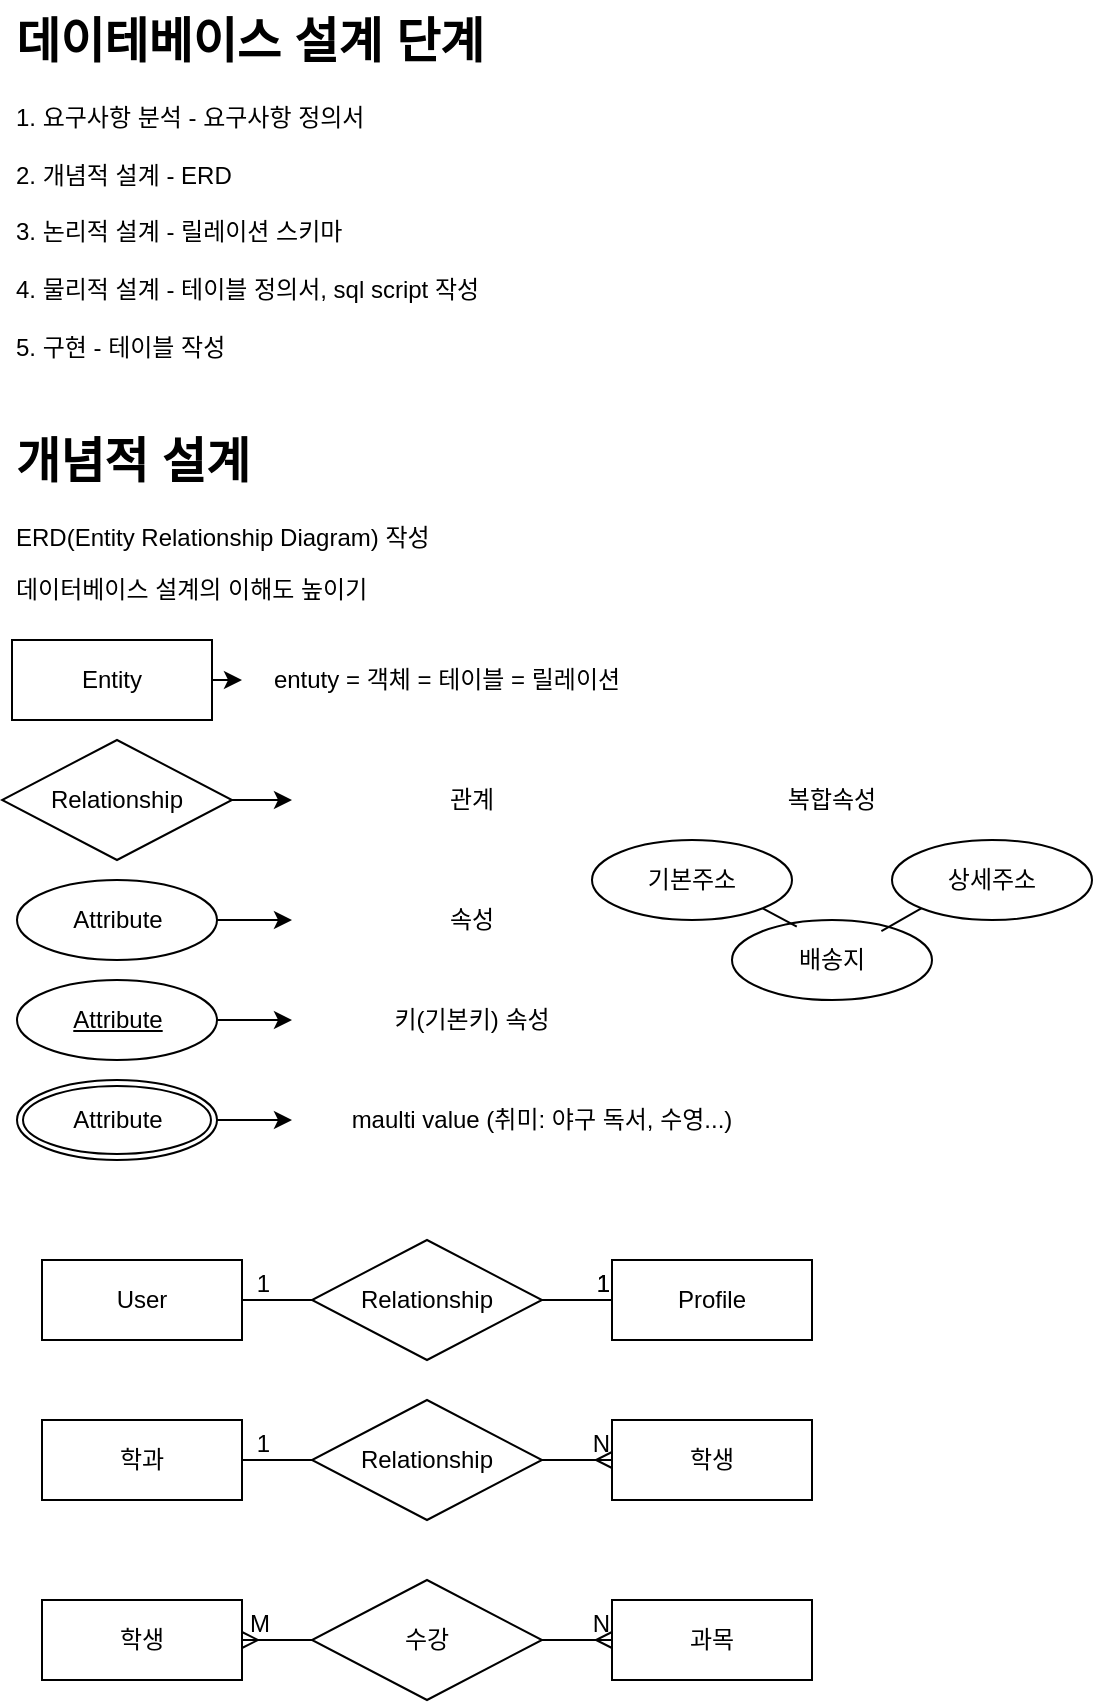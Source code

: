 <mxfile>
    <diagram id="TqwrdkwnUmUppgBrEscG" name="개념">
        <mxGraphModel dx="497" dy="449" grid="1" gridSize="10" guides="1" tooltips="1" connect="1" arrows="1" fold="1" page="1" pageScale="1" pageWidth="850" pageHeight="1100" math="0" shadow="0">
            <root>
                <mxCell id="0"/>
                <mxCell id="1" parent="0"/>
                <mxCell id="bI8PtMRhdAuiD_V7C_SL-1" value="&lt;h1 style=&quot;margin-top: 0px;&quot;&gt;개념적 설계&lt;/h1&gt;&lt;p&gt;ERD(Entity Relationship Diagram) 작성&lt;/p&gt;&lt;p&gt;데이터베이스 설계의 이해도 높이기&lt;/p&gt;" style="text;html=1;whiteSpace=wrap;overflow=hidden;rounded=0;" parent="1" vertex="1">
                    <mxGeometry x="10" y="240" width="290" height="120" as="geometry"/>
                </mxCell>
                <mxCell id="bI8PtMRhdAuiD_V7C_SL-2" value="&lt;h1 style=&quot;margin-top: 0px;&quot;&gt;데이테베이스 설계 단계&lt;/h1&gt;&lt;div&gt;1. 요구사항 분석 - 요구사항 정의서&lt;/div&gt;&lt;div&gt;&lt;br&gt;&lt;/div&gt;&lt;div&gt;2. 개념적 설계 - ERD&lt;/div&gt;&lt;div&gt;&lt;br&gt;&lt;/div&gt;&lt;div&gt;3. 논리적 설계 - 릴레이션 스키마&lt;/div&gt;&lt;div&gt;&lt;br&gt;&lt;/div&gt;&lt;div&gt;4. 물리적 설계 - 테이블 정의서, sql script 작성&lt;/div&gt;&lt;div&gt;&lt;br&gt;&lt;/div&gt;&lt;div&gt;5. 구현 - 테이블 작성&lt;/div&gt;" style="text;html=1;whiteSpace=wrap;overflow=hidden;rounded=0;" parent="1" vertex="1">
                    <mxGeometry x="10" y="30" width="290" height="210" as="geometry"/>
                </mxCell>
                <mxCell id="bI8PtMRhdAuiD_V7C_SL-13" value="" style="edgeStyle=none;html=1;" parent="1" source="bI8PtMRhdAuiD_V7C_SL-4" target="bI8PtMRhdAuiD_V7C_SL-5" edge="1">
                    <mxGeometry relative="1" as="geometry"/>
                </mxCell>
                <mxCell id="bI8PtMRhdAuiD_V7C_SL-4" value="Entity" style="whiteSpace=wrap;html=1;align=center;" parent="1" vertex="1">
                    <mxGeometry x="10" y="350" width="100" height="40" as="geometry"/>
                </mxCell>
                <mxCell id="bI8PtMRhdAuiD_V7C_SL-5" value="entuty = 객체 = 테이블 = 릴레이션" style="text;html=1;align=center;verticalAlign=middle;whiteSpace=wrap;rounded=0;" parent="1" vertex="1">
                    <mxGeometry x="125" y="355" width="205" height="30" as="geometry"/>
                </mxCell>
                <mxCell id="bI8PtMRhdAuiD_V7C_SL-12" value="" style="edgeStyle=none;html=1;" parent="1" source="bI8PtMRhdAuiD_V7C_SL-6" edge="1">
                    <mxGeometry relative="1" as="geometry">
                        <mxPoint x="150" y="430" as="targetPoint"/>
                    </mxGeometry>
                </mxCell>
                <mxCell id="bI8PtMRhdAuiD_V7C_SL-6" value="Relationship" style="shape=rhombus;perimeter=rhombusPerimeter;whiteSpace=wrap;html=1;align=center;" parent="1" vertex="1">
                    <mxGeometry x="5" y="400" width="115" height="60" as="geometry"/>
                </mxCell>
                <mxCell id="bI8PtMRhdAuiD_V7C_SL-11" value="관계" style="text;html=1;align=center;verticalAlign=middle;whiteSpace=wrap;rounded=0;" parent="1" vertex="1">
                    <mxGeometry x="160" y="415" width="160" height="30" as="geometry"/>
                </mxCell>
                <mxCell id="bI8PtMRhdAuiD_V7C_SL-16" value="" style="edgeStyle=none;html=1;" parent="1" source="bI8PtMRhdAuiD_V7C_SL-14" edge="1">
                    <mxGeometry relative="1" as="geometry">
                        <mxPoint x="150" y="490" as="targetPoint"/>
                    </mxGeometry>
                </mxCell>
                <mxCell id="bI8PtMRhdAuiD_V7C_SL-14" value="Attribute" style="ellipse;whiteSpace=wrap;html=1;align=center;" parent="1" vertex="1">
                    <mxGeometry x="12.5" y="470" width="100" height="40" as="geometry"/>
                </mxCell>
                <mxCell id="bI8PtMRhdAuiD_V7C_SL-15" value="속성" style="text;html=1;align=center;verticalAlign=middle;whiteSpace=wrap;rounded=0;" parent="1" vertex="1">
                    <mxGeometry x="160" y="475" width="160" height="30" as="geometry"/>
                </mxCell>
                <mxCell id="bI8PtMRhdAuiD_V7C_SL-19" value="" style="edgeStyle=none;html=1;" parent="1" source="bI8PtMRhdAuiD_V7C_SL-17" edge="1">
                    <mxGeometry relative="1" as="geometry">
                        <mxPoint x="150" y="540" as="targetPoint"/>
                    </mxGeometry>
                </mxCell>
                <mxCell id="bI8PtMRhdAuiD_V7C_SL-17" value="Attribute" style="ellipse;whiteSpace=wrap;html=1;align=center;fontStyle=4;" parent="1" vertex="1">
                    <mxGeometry x="12.5" y="520" width="100" height="40" as="geometry"/>
                </mxCell>
                <mxCell id="bI8PtMRhdAuiD_V7C_SL-18" value="키(기본키) 속성" style="text;html=1;align=center;verticalAlign=middle;whiteSpace=wrap;rounded=0;" parent="1" vertex="1">
                    <mxGeometry x="170" y="525" width="140" height="30" as="geometry"/>
                </mxCell>
                <mxCell id="bI8PtMRhdAuiD_V7C_SL-22" value="" style="edgeStyle=none;html=1;" parent="1" source="bI8PtMRhdAuiD_V7C_SL-20" edge="1">
                    <mxGeometry relative="1" as="geometry">
                        <mxPoint x="150" y="590" as="targetPoint"/>
                    </mxGeometry>
                </mxCell>
                <mxCell id="bI8PtMRhdAuiD_V7C_SL-20" value="Attribute" style="ellipse;shape=doubleEllipse;margin=3;whiteSpace=wrap;html=1;align=center;" parent="1" vertex="1">
                    <mxGeometry x="12.5" y="570" width="100" height="40" as="geometry"/>
                </mxCell>
                <mxCell id="bI8PtMRhdAuiD_V7C_SL-21" value="maulti value (취미: 야구 독서, 수영...)" style="text;html=1;align=center;verticalAlign=middle;whiteSpace=wrap;rounded=0;" parent="1" vertex="1">
                    <mxGeometry x="170" y="575" width="210" height="30" as="geometry"/>
                </mxCell>
                <mxCell id="bI8PtMRhdAuiD_V7C_SL-23" value="Relationship" style="shape=rhombus;perimeter=rhombusPerimeter;whiteSpace=wrap;html=1;align=center;" parent="1" vertex="1">
                    <mxGeometry x="160" y="650" width="115" height="60" as="geometry"/>
                </mxCell>
                <mxCell id="3" style="edgeStyle=none;html=1;exitX=1;exitY=0.5;exitDx=0;exitDy=0;entryX=0;entryY=0.5;entryDx=0;entryDy=0;endArrow=none;endFill=0;" edge="1" parent="1" source="bI8PtMRhdAuiD_V7C_SL-28" target="bI8PtMRhdAuiD_V7C_SL-23">
                    <mxGeometry relative="1" as="geometry"/>
                </mxCell>
                <mxCell id="bI8PtMRhdAuiD_V7C_SL-28" value="User" style="whiteSpace=wrap;html=1;align=center;" parent="1" vertex="1">
                    <mxGeometry x="25" y="660" width="100" height="40" as="geometry"/>
                </mxCell>
                <mxCell id="2" style="edgeStyle=none;html=1;exitX=0;exitY=0.5;exitDx=0;exitDy=0;startArrow=none;startFill=0;endArrow=none;endFill=0;entryX=1;entryY=0.5;entryDx=0;entryDy=0;" edge="1" parent="1" source="bI8PtMRhdAuiD_V7C_SL-29" target="bI8PtMRhdAuiD_V7C_SL-23">
                    <mxGeometry relative="1" as="geometry">
                        <mxPoint x="280.0" y="679.69" as="targetPoint"/>
                    </mxGeometry>
                </mxCell>
                <mxCell id="bI8PtMRhdAuiD_V7C_SL-29" value="Profile" style="whiteSpace=wrap;html=1;align=center;" parent="1" vertex="1">
                    <mxGeometry x="310" y="660" width="100" height="40" as="geometry"/>
                </mxCell>
                <mxCell id="4" value="" style="endArrow=none;html=1;rounded=0;exitX=1;exitY=0.5;exitDx=0;exitDy=0;entryX=0;entryY=0.5;entryDx=0;entryDy=0;" edge="1" parent="1" source="bI8PtMRhdAuiD_V7C_SL-23" target="bI8PtMRhdAuiD_V7C_SL-29">
                    <mxGeometry relative="1" as="geometry">
                        <mxPoint x="190" y="650" as="sourcePoint"/>
                        <mxPoint x="350" y="650" as="targetPoint"/>
                    </mxGeometry>
                </mxCell>
                <mxCell id="5" value="1" style="resizable=0;html=1;whiteSpace=wrap;align=right;verticalAlign=bottom;" connectable="0" vertex="1" parent="4">
                    <mxGeometry x="1" relative="1" as="geometry"/>
                </mxCell>
                <mxCell id="6" value="" style="endArrow=none;html=1;rounded=0;entryX=1;entryY=0.5;entryDx=0;entryDy=0;" edge="1" parent="1" target="bI8PtMRhdAuiD_V7C_SL-28">
                    <mxGeometry relative="1" as="geometry">
                        <mxPoint x="160" y="680" as="sourcePoint"/>
                        <mxPoint x="135" y="710" as="targetPoint"/>
                    </mxGeometry>
                </mxCell>
                <mxCell id="7" value="1" style="resizable=0;html=1;whiteSpace=wrap;align=right;verticalAlign=bottom;" connectable="0" vertex="1" parent="6">
                    <mxGeometry x="1" relative="1" as="geometry">
                        <mxPoint x="15" as="offset"/>
                    </mxGeometry>
                </mxCell>
                <mxCell id="8" value="" style="endArrow=none;html=1;rounded=0;exitX=1;exitY=0.5;exitDx=0;exitDy=0;entryX=0;entryY=0.5;entryDx=0;entryDy=0;" edge="1" parent="1" source="bI8PtMRhdAuiD_V7C_SL-23" target="bI8PtMRhdAuiD_V7C_SL-29">
                    <mxGeometry relative="1" as="geometry">
                        <mxPoint x="190" y="650" as="sourcePoint"/>
                        <mxPoint x="350" y="650" as="targetPoint"/>
                    </mxGeometry>
                </mxCell>
                <mxCell id="9" value="1" style="resizable=0;html=1;whiteSpace=wrap;align=right;verticalAlign=bottom;" connectable="0" vertex="1" parent="8">
                    <mxGeometry x="1" relative="1" as="geometry"/>
                </mxCell>
                <mxCell id="10" value="Relationship" style="shape=rhombus;perimeter=rhombusPerimeter;whiteSpace=wrap;html=1;align=center;" vertex="1" parent="1">
                    <mxGeometry x="160" y="730" width="115" height="60" as="geometry"/>
                </mxCell>
                <mxCell id="12" value="학과" style="whiteSpace=wrap;html=1;align=center;" vertex="1" parent="1">
                    <mxGeometry x="25" y="740" width="100" height="40" as="geometry"/>
                </mxCell>
                <mxCell id="13" style="edgeStyle=none;html=1;exitX=1;exitY=0.5;exitDx=0;exitDy=0;startArrow=none;startFill=0;endArrow=ERmany;endFill=0;entryX=0;entryY=0.5;entryDx=0;entryDy=0;" edge="1" source="10" target="14" parent="1">
                    <mxGeometry relative="1" as="geometry">
                        <mxPoint x="280" y="820" as="targetPoint"/>
                    </mxGeometry>
                </mxCell>
                <mxCell id="14" value="학생" style="whiteSpace=wrap;html=1;align=center;" vertex="1" parent="1">
                    <mxGeometry x="310" y="740" width="100" height="40" as="geometry"/>
                </mxCell>
                <mxCell id="17" value="" style="endArrow=none;html=1;rounded=0;entryX=1;entryY=0.5;entryDx=0;entryDy=0;exitX=0;exitY=0.5;exitDx=0;exitDy=0;" edge="1" parent="1" source="10" target="12">
                    <mxGeometry relative="1" as="geometry">
                        <mxPoint x="150" y="810" as="sourcePoint"/>
                        <mxPoint x="135" y="810" as="targetPoint"/>
                    </mxGeometry>
                </mxCell>
                <mxCell id="18" value="1" style="resizable=0;html=1;whiteSpace=wrap;align=right;verticalAlign=bottom;" connectable="0" vertex="1" parent="17">
                    <mxGeometry x="1" relative="1" as="geometry">
                        <mxPoint x="15" as="offset"/>
                    </mxGeometry>
                </mxCell>
                <mxCell id="21" value="" style="endArrow=none;html=1;rounded=0;exitX=1;exitY=0.5;exitDx=0;exitDy=0;entryX=0;entryY=0.5;entryDx=0;entryDy=0;" edge="1" parent="1" source="10" target="14">
                    <mxGeometry relative="1" as="geometry">
                        <mxPoint x="190" y="650" as="sourcePoint"/>
                        <mxPoint x="350" y="650" as="targetPoint"/>
                    </mxGeometry>
                </mxCell>
                <mxCell id="22" value="N" style="resizable=0;html=1;whiteSpace=wrap;align=right;verticalAlign=bottom;" connectable="0" vertex="1" parent="21">
                    <mxGeometry x="1" relative="1" as="geometry"/>
                </mxCell>
                <mxCell id="23" value="수강" style="shape=rhombus;perimeter=rhombusPerimeter;whiteSpace=wrap;html=1;align=center;" vertex="1" parent="1">
                    <mxGeometry x="160" y="820" width="115" height="60" as="geometry"/>
                </mxCell>
                <mxCell id="24" value="학생" style="whiteSpace=wrap;html=1;align=center;" vertex="1" parent="1">
                    <mxGeometry x="25" y="830" width="100" height="40" as="geometry"/>
                </mxCell>
                <mxCell id="25" style="edgeStyle=none;html=1;exitX=1;exitY=0.5;exitDx=0;exitDy=0;startArrow=none;startFill=0;endArrow=ERmany;endFill=0;entryX=0;entryY=0.5;entryDx=0;entryDy=0;" edge="1" source="23" target="26" parent="1">
                    <mxGeometry relative="1" as="geometry">
                        <mxPoint x="280" y="910" as="targetPoint"/>
                    </mxGeometry>
                </mxCell>
                <mxCell id="26" value="과목" style="whiteSpace=wrap;html=1;align=center;" vertex="1" parent="1">
                    <mxGeometry x="310" y="830" width="100" height="40" as="geometry"/>
                </mxCell>
                <mxCell id="27" value="" style="endArrow=ERmany;html=1;rounded=0;entryX=1;entryY=0.5;entryDx=0;entryDy=0;exitX=0;exitY=0.5;exitDx=0;exitDy=0;endFill=0;" edge="1" source="23" target="24" parent="1">
                    <mxGeometry relative="1" as="geometry">
                        <mxPoint x="150" y="900" as="sourcePoint"/>
                        <mxPoint x="135" y="900" as="targetPoint"/>
                    </mxGeometry>
                </mxCell>
                <mxCell id="28" value="M" style="resizable=0;html=1;whiteSpace=wrap;align=right;verticalAlign=bottom;" connectable="0" vertex="1" parent="27">
                    <mxGeometry x="1" relative="1" as="geometry">
                        <mxPoint x="15" as="offset"/>
                    </mxGeometry>
                </mxCell>
                <mxCell id="29" value="" style="endArrow=none;html=1;rounded=0;exitX=1;exitY=0.5;exitDx=0;exitDy=0;entryX=0;entryY=0.5;entryDx=0;entryDy=0;endFill=0;" edge="1" source="23" target="26" parent="1">
                    <mxGeometry relative="1" as="geometry">
                        <mxPoint x="190" y="740" as="sourcePoint"/>
                        <mxPoint x="350" y="740" as="targetPoint"/>
                    </mxGeometry>
                </mxCell>
                <mxCell id="30" value="N" style="resizable=0;html=1;whiteSpace=wrap;align=right;verticalAlign=bottom;" connectable="0" vertex="1" parent="29">
                    <mxGeometry x="1" relative="1" as="geometry">
                        <mxPoint as="offset"/>
                    </mxGeometry>
                </mxCell>
                <mxCell id="FS6AKbYpy1NIR1H0AOaz-33" value="기본주소" style="ellipse;whiteSpace=wrap;html=1;align=center;" vertex="1" parent="1">
                    <mxGeometry x="300" y="450" width="100" height="40" as="geometry"/>
                </mxCell>
                <mxCell id="FS6AKbYpy1NIR1H0AOaz-34" value="배송지" style="ellipse;whiteSpace=wrap;html=1;align=center;" vertex="1" parent="1">
                    <mxGeometry x="370" y="490" width="100" height="40" as="geometry"/>
                </mxCell>
                <mxCell id="FS6AKbYpy1NIR1H0AOaz-35" value="상세주소" style="ellipse;whiteSpace=wrap;html=1;align=center;" vertex="1" parent="1">
                    <mxGeometry x="450" y="450" width="100" height="40" as="geometry"/>
                </mxCell>
                <mxCell id="FS6AKbYpy1NIR1H0AOaz-38" style="edgeStyle=none;html=1;exitX=0;exitY=1;exitDx=0;exitDy=0;entryX=0.747;entryY=0.139;entryDx=0;entryDy=0;entryPerimeter=0;endArrow=none;endFill=0;" edge="1" parent="1" source="FS6AKbYpy1NIR1H0AOaz-35" target="FS6AKbYpy1NIR1H0AOaz-34">
                    <mxGeometry relative="1" as="geometry"/>
                </mxCell>
                <mxCell id="FS6AKbYpy1NIR1H0AOaz-39" style="edgeStyle=none;html=1;exitX=1;exitY=1;exitDx=0;exitDy=0;entryX=0.324;entryY=0.082;entryDx=0;entryDy=0;entryPerimeter=0;endArrow=none;endFill=0;" edge="1" parent="1" source="FS6AKbYpy1NIR1H0AOaz-33" target="FS6AKbYpy1NIR1H0AOaz-34">
                    <mxGeometry relative="1" as="geometry"/>
                </mxCell>
                <mxCell id="FS6AKbYpy1NIR1H0AOaz-44" value="복합속성" style="text;html=1;align=center;verticalAlign=middle;whiteSpace=wrap;rounded=0;" vertex="1" parent="1">
                    <mxGeometry x="390" y="415" width="60" height="30" as="geometry"/>
                </mxCell>
            </root>
        </mxGraphModel>
    </diagram>
    <diagram id="VT2BiPYHl-NaWG4iGT1u" name="한빛 ERD">
        <mxGraphModel dx="725" dy="654" grid="1" gridSize="10" guides="1" tooltips="1" connect="1" arrows="1" fold="1" page="1" pageScale="1" pageWidth="850" pageHeight="1100" math="0" shadow="0">
            <root>
                <mxCell id="0"/>
                <mxCell id="1" parent="0"/>
                <mxCell id="GWRKbi26hAd7AuITKluL-13" style="edgeStyle=none;html=1;exitX=0;exitY=0;exitDx=0;exitDy=0;" edge="1" parent="1" source="GWRKbi26hAd7AuITKluL-2">
                    <mxGeometry relative="1" as="geometry">
                        <mxPoint x="189.667" y="150.167" as="targetPoint"/>
                    </mxGeometry>
                </mxCell>
                <mxCell id="GWRKbi26hAd7AuITKluL-2" value="회원" style="whiteSpace=wrap;html=1;align=center;" vertex="1" parent="1">
                    <mxGeometry x="190" y="150" width="100" height="40" as="geometry"/>
                </mxCell>
                <mxCell id="GWRKbi26hAd7AuITKluL-12" style="edgeStyle=none;html=1;exitX=1;exitY=0.5;exitDx=0;exitDy=0;endArrow=none;endFill=0;" edge="1" parent="1" source="GWRKbi26hAd7AuITKluL-3">
                    <mxGeometry relative="1" as="geometry">
                        <mxPoint x="190" y="170" as="targetPoint"/>
                    </mxGeometry>
                </mxCell>
                <mxCell id="GWRKbi26hAd7AuITKluL-3" value="아이디" style="ellipse;whiteSpace=wrap;html=1;align=center;fontStyle=4;" vertex="1" parent="1">
                    <mxGeometry x="20" y="50" width="100" height="40" as="geometry"/>
                </mxCell>
                <mxCell id="GWRKbi26hAd7AuITKluL-11" style="edgeStyle=none;html=1;exitX=1;exitY=0.5;exitDx=0;exitDy=0;endArrow=none;endFill=0;entryX=0;entryY=0.5;entryDx=0;entryDy=0;" edge="1" parent="1" source="GWRKbi26hAd7AuITKluL-4" target="GWRKbi26hAd7AuITKluL-2">
                    <mxGeometry relative="1" as="geometry">
                        <mxPoint x="190.0" y="160" as="targetPoint"/>
                    </mxGeometry>
                </mxCell>
                <mxCell id="GWRKbi26hAd7AuITKluL-4" value="비밀번호" style="ellipse;whiteSpace=wrap;html=1;align=center;" vertex="1" parent="1">
                    <mxGeometry x="20" y="100" width="100" height="40" as="geometry"/>
                </mxCell>
                <mxCell id="GWRKbi26hAd7AuITKluL-10" style="edgeStyle=none;html=1;exitX=1;exitY=0.5;exitDx=0;exitDy=0;entryX=0;entryY=0.5;entryDx=0;entryDy=0;endArrow=none;endFill=0;" edge="1" parent="1" source="GWRKbi26hAd7AuITKluL-5" target="GWRKbi26hAd7AuITKluL-2">
                    <mxGeometry relative="1" as="geometry"/>
                </mxCell>
                <mxCell id="GWRKbi26hAd7AuITKluL-5" value="이름" style="ellipse;whiteSpace=wrap;html=1;align=center;" vertex="1" parent="1">
                    <mxGeometry x="20" y="150" width="100" height="40" as="geometry"/>
                </mxCell>
                <mxCell id="GWRKbi26hAd7AuITKluL-9" style="edgeStyle=none;html=1;exitX=1;exitY=0.5;exitDx=0;exitDy=0;endArrow=none;endFill=0;" edge="1" parent="1" source="GWRKbi26hAd7AuITKluL-6">
                    <mxGeometry relative="1" as="geometry">
                        <mxPoint x="190" y="170" as="targetPoint"/>
                    </mxGeometry>
                </mxCell>
                <mxCell id="GWRKbi26hAd7AuITKluL-6" value="나이" style="ellipse;whiteSpace=wrap;html=1;align=center;" vertex="1" parent="1">
                    <mxGeometry x="20" y="200" width="100" height="40" as="geometry"/>
                </mxCell>
                <mxCell id="GWRKbi26hAd7AuITKluL-8" style="edgeStyle=none;html=1;exitX=1;exitY=0.5;exitDx=0;exitDy=0;endArrow=none;endFill=0;" edge="1" parent="1" source="GWRKbi26hAd7AuITKluL-7">
                    <mxGeometry relative="1" as="geometry">
                        <mxPoint x="190" y="170" as="targetPoint"/>
                    </mxGeometry>
                </mxCell>
                <mxCell id="GWRKbi26hAd7AuITKluL-7" value="직업" style="ellipse;whiteSpace=wrap;html=1;align=center;" vertex="1" parent="1">
                    <mxGeometry x="20" y="250" width="100" height="40" as="geometry"/>
                </mxCell>
                <mxCell id="GWRKbi26hAd7AuITKluL-14" value="상품" style="whiteSpace=wrap;html=1;align=center;" vertex="1" parent="1">
                    <mxGeometry x="530" y="150" width="100" height="40" as="geometry"/>
                </mxCell>
                <mxCell id="GWRKbi26hAd7AuITKluL-21" style="edgeStyle=none;html=1;exitX=0;exitY=0.5;exitDx=0;exitDy=0;endArrow=none;endFill=0;" edge="1" parent="1" source="GWRKbi26hAd7AuITKluL-16">
                    <mxGeometry relative="1" as="geometry">
                        <mxPoint x="630" y="170" as="targetPoint"/>
                    </mxGeometry>
                </mxCell>
                <mxCell id="GWRKbi26hAd7AuITKluL-16" value="상품명" style="ellipse;whiteSpace=wrap;html=1;align=center;" vertex="1" parent="1">
                    <mxGeometry x="690" y="100" width="100" height="40" as="geometry"/>
                </mxCell>
                <mxCell id="GWRKbi26hAd7AuITKluL-22" style="edgeStyle=none;html=1;exitX=0;exitY=0.5;exitDx=0;exitDy=0;endArrow=none;endFill=0;" edge="1" parent="1" source="GWRKbi26hAd7AuITKluL-17">
                    <mxGeometry relative="1" as="geometry">
                        <mxPoint x="630" y="170" as="targetPoint"/>
                    </mxGeometry>
                </mxCell>
                <mxCell id="GWRKbi26hAd7AuITKluL-17" value="재고량" style="ellipse;whiteSpace=wrap;html=1;align=center;" vertex="1" parent="1">
                    <mxGeometry x="690" y="200" width="100" height="40" as="geometry"/>
                </mxCell>
                <mxCell id="GWRKbi26hAd7AuITKluL-23" style="edgeStyle=none;html=1;exitX=0;exitY=0.5;exitDx=0;exitDy=0;entryX=1;entryY=0.5;entryDx=0;entryDy=0;endArrow=none;endFill=0;" edge="1" parent="1" source="GWRKbi26hAd7AuITKluL-18" target="GWRKbi26hAd7AuITKluL-14">
                    <mxGeometry relative="1" as="geometry"/>
                </mxCell>
                <mxCell id="GWRKbi26hAd7AuITKluL-18" value="단가" style="ellipse;whiteSpace=wrap;html=1;align=center;" vertex="1" parent="1">
                    <mxGeometry x="690" y="250" width="100" height="40" as="geometry"/>
                </mxCell>
                <mxCell id="GWRKbi26hAd7AuITKluL-20" style="edgeStyle=none;html=1;exitX=0;exitY=0.5;exitDx=0;exitDy=0;entryX=1;entryY=0.5;entryDx=0;entryDy=0;endArrow=none;endFill=0;" edge="1" parent="1" source="GWRKbi26hAd7AuITKluL-19" target="GWRKbi26hAd7AuITKluL-14">
                    <mxGeometry relative="1" as="geometry"/>
                </mxCell>
                <mxCell id="GWRKbi26hAd7AuITKluL-19" value="상품번호" style="ellipse;whiteSpace=wrap;html=1;align=center;fontStyle=4;" vertex="1" parent="1">
                    <mxGeometry x="690" y="50" width="100" height="40" as="geometry"/>
                </mxCell>
                <mxCell id="GWRKbi26hAd7AuITKluL-33" value="제조업체" style="whiteSpace=wrap;html=1;align=center;" vertex="1" parent="1">
                    <mxGeometry x="530" y="480" width="100" height="40" as="geometry"/>
                </mxCell>
                <mxCell id="GWRKbi26hAd7AuITKluL-34" style="edgeStyle=none;html=1;exitX=0;exitY=0.5;exitDx=0;exitDy=0;endArrow=none;endFill=0;" edge="1" parent="1" source="GWRKbi26hAd7AuITKluL-35">
                    <mxGeometry relative="1" as="geometry">
                        <mxPoint x="630" y="500" as="targetPoint"/>
                    </mxGeometry>
                </mxCell>
                <mxCell id="GWRKbi26hAd7AuITKluL-35" value="업체명" style="ellipse;whiteSpace=wrap;html=1;align=center;" vertex="1" parent="1">
                    <mxGeometry x="690" y="430" width="100" height="40" as="geometry"/>
                </mxCell>
                <mxCell id="GWRKbi26hAd7AuITKluL-36" style="edgeStyle=none;html=1;exitX=0;exitY=0.5;exitDx=0;exitDy=0;endArrow=none;endFill=0;" edge="1" parent="1" source="GWRKbi26hAd7AuITKluL-37">
                    <mxGeometry relative="1" as="geometry">
                        <mxPoint x="630" y="500" as="targetPoint"/>
                    </mxGeometry>
                </mxCell>
                <mxCell id="GWRKbi26hAd7AuITKluL-37" value="전화번호" style="ellipse;whiteSpace=wrap;html=1;align=center;" vertex="1" parent="1">
                    <mxGeometry x="690" y="480" width="100" height="40" as="geometry"/>
                </mxCell>
                <mxCell id="GWRKbi26hAd7AuITKluL-38" style="edgeStyle=none;html=1;exitX=0;exitY=0.5;exitDx=0;exitDy=0;entryX=1;entryY=0.5;entryDx=0;entryDy=0;endArrow=none;endFill=0;" edge="1" parent="1" source="GWRKbi26hAd7AuITKluL-39" target="GWRKbi26hAd7AuITKluL-33">
                    <mxGeometry relative="1" as="geometry"/>
                </mxCell>
                <mxCell id="GWRKbi26hAd7AuITKluL-39" value="위치" style="ellipse;whiteSpace=wrap;html=1;align=center;" vertex="1" parent="1">
                    <mxGeometry x="690" y="530" width="100" height="40" as="geometry"/>
                </mxCell>
                <mxCell id="GWRKbi26hAd7AuITKluL-40" style="edgeStyle=none;html=1;exitX=0;exitY=0.5;exitDx=0;exitDy=0;entryX=1;entryY=0.5;entryDx=0;entryDy=0;endArrow=none;endFill=0;" edge="1" parent="1" source="GWRKbi26hAd7AuITKluL-41" target="GWRKbi26hAd7AuITKluL-33">
                    <mxGeometry relative="1" as="geometry"/>
                </mxCell>
                <mxCell id="GWRKbi26hAd7AuITKluL-41" value="업체코드" style="ellipse;whiteSpace=wrap;html=1;align=center;fontStyle=4;" vertex="1" parent="1">
                    <mxGeometry x="690" y="380" width="100" height="40" as="geometry"/>
                </mxCell>
                <mxCell id="GWRKbi26hAd7AuITKluL-43" style="edgeStyle=none;html=1;exitX=0;exitY=0.5;exitDx=0;exitDy=0;entryX=1;entryY=0.5;entryDx=0;entryDy=0;endArrow=none;endFill=0;" edge="1" parent="1" source="GWRKbi26hAd7AuITKluL-42" target="GWRKbi26hAd7AuITKluL-33">
                    <mxGeometry relative="1" as="geometry"/>
                </mxCell>
                <mxCell id="GWRKbi26hAd7AuITKluL-42" value="담당자" style="ellipse;whiteSpace=wrap;html=1;align=center;" vertex="1" parent="1">
                    <mxGeometry x="690" y="580" width="100" height="40" as="geometry"/>
                </mxCell>
                <mxCell id="GWRKbi26hAd7AuITKluL-44" style="edgeStyle=none;html=1;exitX=0;exitY=0;exitDx=0;exitDy=0;" edge="1" parent="1" source="GWRKbi26hAd7AuITKluL-45">
                    <mxGeometry relative="1" as="geometry">
                        <mxPoint x="189.667" y="480.167" as="targetPoint"/>
                    </mxGeometry>
                </mxCell>
                <mxCell id="GWRKbi26hAd7AuITKluL-45" value="게시글" style="whiteSpace=wrap;html=1;align=center;" vertex="1" parent="1">
                    <mxGeometry x="190" y="480" width="100" height="40" as="geometry"/>
                </mxCell>
                <mxCell id="GWRKbi26hAd7AuITKluL-46" style="edgeStyle=none;html=1;exitX=1;exitY=0.5;exitDx=0;exitDy=0;endArrow=none;endFill=0;" edge="1" parent="1" source="GWRKbi26hAd7AuITKluL-47">
                    <mxGeometry relative="1" as="geometry">
                        <mxPoint x="190" y="500" as="targetPoint"/>
                    </mxGeometry>
                </mxCell>
                <mxCell id="GWRKbi26hAd7AuITKluL-47" value="글번호" style="ellipse;whiteSpace=wrap;html=1;align=center;fontStyle=4;" vertex="1" parent="1">
                    <mxGeometry x="20" y="400" width="100" height="40" as="geometry"/>
                </mxCell>
                <mxCell id="GWRKbi26hAd7AuITKluL-48" style="edgeStyle=none;html=1;exitX=1;exitY=0.5;exitDx=0;exitDy=0;endArrow=none;endFill=0;entryX=0;entryY=0.5;entryDx=0;entryDy=0;" edge="1" parent="1" source="GWRKbi26hAd7AuITKluL-49" target="GWRKbi26hAd7AuITKluL-45">
                    <mxGeometry relative="1" as="geometry">
                        <mxPoint x="190.0" y="490" as="targetPoint"/>
                    </mxGeometry>
                </mxCell>
                <mxCell id="GWRKbi26hAd7AuITKluL-49" value="제목" style="ellipse;whiteSpace=wrap;html=1;align=center;" vertex="1" parent="1">
                    <mxGeometry x="20" y="450" width="100" height="40" as="geometry"/>
                </mxCell>
                <mxCell id="GWRKbi26hAd7AuITKluL-50" style="edgeStyle=none;html=1;exitX=1;exitY=0.5;exitDx=0;exitDy=0;entryX=0;entryY=0.5;entryDx=0;entryDy=0;endArrow=none;endFill=0;" edge="1" parent="1" source="GWRKbi26hAd7AuITKluL-51" target="GWRKbi26hAd7AuITKluL-45">
                    <mxGeometry relative="1" as="geometry"/>
                </mxCell>
                <mxCell id="GWRKbi26hAd7AuITKluL-51" value="내용" style="ellipse;whiteSpace=wrap;html=1;align=center;" vertex="1" parent="1">
                    <mxGeometry x="20" y="500" width="100" height="40" as="geometry"/>
                </mxCell>
                <mxCell id="GWRKbi26hAd7AuITKluL-52" style="edgeStyle=none;html=1;exitX=1;exitY=0.5;exitDx=0;exitDy=0;endArrow=none;endFill=0;" edge="1" parent="1" source="GWRKbi26hAd7AuITKluL-53">
                    <mxGeometry relative="1" as="geometry">
                        <mxPoint x="190" y="500" as="targetPoint"/>
                    </mxGeometry>
                </mxCell>
                <mxCell id="GWRKbi26hAd7AuITKluL-53" value="작성일" style="ellipse;whiteSpace=wrap;html=1;align=center;" vertex="1" parent="1">
                    <mxGeometry x="20" y="550" width="100" height="40" as="geometry"/>
                </mxCell>
                <mxCell id="GWRKbi26hAd7AuITKluL-61" value="" style="endArrow=none;html=1;rounded=0;exitX=1;exitY=0.5;exitDx=0;exitDy=0;entryX=0;entryY=0.5;entryDx=0;entryDy=0;" edge="1" parent="1" source="GWRKbi26hAd7AuITKluL-2" target="GWRKbi26hAd7AuITKluL-14">
                    <mxGeometry relative="1" as="geometry">
                        <mxPoint x="360" y="380" as="sourcePoint"/>
                        <mxPoint x="520" y="380" as="targetPoint"/>
                    </mxGeometry>
                </mxCell>
                <mxCell id="GWRKbi26hAd7AuITKluL-62" value="M" style="resizable=0;html=1;whiteSpace=wrap;align=left;verticalAlign=bottom;" connectable="0" vertex="1" parent="GWRKbi26hAd7AuITKluL-61">
                    <mxGeometry x="-1" relative="1" as="geometry"/>
                </mxCell>
                <mxCell id="GWRKbi26hAd7AuITKluL-63" value="N" style="resizable=0;html=1;whiteSpace=wrap;align=right;verticalAlign=bottom;" connectable="0" vertex="1" parent="GWRKbi26hAd7AuITKluL-61">
                    <mxGeometry x="1" relative="1" as="geometry"/>
                </mxCell>
                <mxCell id="GWRKbi26hAd7AuITKluL-56" value="주문" style="shape=rhombus;perimeter=rhombusPerimeter;whiteSpace=wrap;html=1;align=center;" vertex="1" parent="1">
                    <mxGeometry x="350" y="140" width="120" height="60" as="geometry"/>
                </mxCell>
                <mxCell id="GWRKbi26hAd7AuITKluL-70" value="" style="shape=link;html=1;rounded=0;exitX=0.5;exitY=1;exitDx=0;exitDy=0;entryX=0.5;entryY=0;entryDx=0;entryDy=0;" edge="1" parent="1" source="GWRKbi26hAd7AuITKluL-14" target="GWRKbi26hAd7AuITKluL-64">
                    <mxGeometry relative="1" as="geometry">
                        <mxPoint x="430" y="350" as="sourcePoint"/>
                        <mxPoint x="590" y="350" as="targetPoint"/>
                    </mxGeometry>
                </mxCell>
                <mxCell id="GWRKbi26hAd7AuITKluL-71" value="N" style="resizable=0;html=1;whiteSpace=wrap;align=right;verticalAlign=bottom;" connectable="0" vertex="1" parent="GWRKbi26hAd7AuITKluL-70">
                    <mxGeometry x="1" relative="1" as="geometry">
                        <mxPoint x="-10" y="-90" as="offset"/>
                    </mxGeometry>
                </mxCell>
                <mxCell id="GWRKbi26hAd7AuITKluL-64" value="공급" style="shape=rhombus;perimeter=rhombusPerimeter;whiteSpace=wrap;html=1;align=center;" vertex="1" parent="1">
                    <mxGeometry x="520" y="310" width="120" height="60" as="geometry"/>
                </mxCell>
                <mxCell id="GWRKbi26hAd7AuITKluL-72" value="" style="endArrow=none;html=1;rounded=0;endFill=0;startArrow=none;startFill=0;entryX=0.5;entryY=0;entryDx=0;entryDy=0;exitX=0.5;exitY=1;exitDx=0;exitDy=0;" edge="1" parent="1" source="GWRKbi26hAd7AuITKluL-64" target="GWRKbi26hAd7AuITKluL-33">
                    <mxGeometry relative="1" as="geometry">
                        <mxPoint x="500" y="380" as="sourcePoint"/>
                        <mxPoint x="470" y="440" as="targetPoint"/>
                        <Array as="points"/>
                    </mxGeometry>
                </mxCell>
                <mxCell id="GWRKbi26hAd7AuITKluL-73" value="1" style="resizable=0;html=1;whiteSpace=wrap;align=right;verticalAlign=bottom;" connectable="0" vertex="1" parent="GWRKbi26hAd7AuITKluL-72">
                    <mxGeometry x="1" relative="1" as="geometry">
                        <mxPoint x="-6" y="-4" as="offset"/>
                    </mxGeometry>
                </mxCell>
                <mxCell id="GWRKbi26hAd7AuITKluL-75" value="" style="endArrow=none;html=1;rounded=0;exitX=0.5;exitY=1;exitDx=0;exitDy=0;entryX=0.5;entryY=0;entryDx=0;entryDy=0;" edge="1" parent="1" source="GWRKbi26hAd7AuITKluL-2" target="GWRKbi26hAd7AuITKluL-45">
                    <mxGeometry relative="1" as="geometry">
                        <mxPoint x="220" y="350" as="sourcePoint"/>
                        <mxPoint x="380" y="350" as="targetPoint"/>
                    </mxGeometry>
                </mxCell>
                <mxCell id="GWRKbi26hAd7AuITKluL-76" value="1" style="resizable=0;html=1;whiteSpace=wrap;align=left;verticalAlign=bottom;" connectable="0" vertex="1" parent="GWRKbi26hAd7AuITKluL-75">
                    <mxGeometry x="-1" relative="1" as="geometry">
                        <mxPoint x="6" y="27" as="offset"/>
                    </mxGeometry>
                </mxCell>
                <mxCell id="GWRKbi26hAd7AuITKluL-77" value="N" style="resizable=0;html=1;whiteSpace=wrap;align=right;verticalAlign=bottom;" connectable="0" vertex="1" parent="GWRKbi26hAd7AuITKluL-75">
                    <mxGeometry x="1" relative="1" as="geometry">
                        <mxPoint x="16" y="-9" as="offset"/>
                    </mxGeometry>
                </mxCell>
                <mxCell id="GWRKbi26hAd7AuITKluL-74" value="작성" style="shape=rhombus;perimeter=rhombusPerimeter;whiteSpace=wrap;html=1;align=center;" vertex="1" parent="1">
                    <mxGeometry x="180" y="310" width="120" height="60" as="geometry"/>
                </mxCell>
                <mxCell id="GWRKbi26hAd7AuITKluL-81" style="edgeStyle=none;html=1;exitX=0;exitY=0.5;exitDx=0;exitDy=0;entryX=1;entryY=0;entryDx=0;entryDy=0;endArrow=none;endFill=0;" edge="1" parent="1" source="GWRKbi26hAd7AuITKluL-79" target="GWRKbi26hAd7AuITKluL-64">
                    <mxGeometry relative="1" as="geometry"/>
                </mxCell>
                <mxCell id="GWRKbi26hAd7AuITKluL-79" value="공급일자" style="ellipse;whiteSpace=wrap;html=1;align=center;" vertex="1" parent="1">
                    <mxGeometry x="640" y="300" width="100" height="40" as="geometry"/>
                </mxCell>
                <mxCell id="GWRKbi26hAd7AuITKluL-82" style="edgeStyle=none;html=1;exitX=0;exitY=0.5;exitDx=0;exitDy=0;entryX=1;entryY=1;entryDx=0;entryDy=0;endArrow=none;endFill=0;" edge="1" parent="1" source="GWRKbi26hAd7AuITKluL-80" target="GWRKbi26hAd7AuITKluL-64">
                    <mxGeometry relative="1" as="geometry"/>
                </mxCell>
                <mxCell id="GWRKbi26hAd7AuITKluL-80" value="공급량" style="ellipse;whiteSpace=wrap;html=1;align=center;" vertex="1" parent="1">
                    <mxGeometry x="640" y="340" width="100" height="40" as="geometry"/>
                </mxCell>
                <mxCell id="GWRKbi26hAd7AuITKluL-83" value="주문수량" style="ellipse;whiteSpace=wrap;html=1;align=center;" vertex="1" parent="1">
                    <mxGeometry x="290" y="20" width="100" height="40" as="geometry"/>
                </mxCell>
                <mxCell id="GWRKbi26hAd7AuITKluL-87" style="edgeStyle=none;html=1;exitX=1;exitY=1;exitDx=0;exitDy=0;entryX=0.5;entryY=0;entryDx=0;entryDy=0;endArrow=none;endFill=0;" edge="1" parent="1" source="GWRKbi26hAd7AuITKluL-84" target="GWRKbi26hAd7AuITKluL-56">
                    <mxGeometry relative="1" as="geometry"/>
                </mxCell>
                <mxCell id="GWRKbi26hAd7AuITKluL-84" value="주문번호" style="ellipse;whiteSpace=wrap;html=1;align=center;fontStyle=4;" vertex="1" parent="1">
                    <mxGeometry x="230" y="60" width="100" height="40" as="geometry"/>
                </mxCell>
                <mxCell id="GWRKbi26hAd7AuITKluL-85" value="배송지" style="ellipse;whiteSpace=wrap;html=1;align=center;" vertex="1" parent="1">
                    <mxGeometry x="390" y="80" width="100" height="40" as="geometry"/>
                </mxCell>
                <mxCell id="GWRKbi26hAd7AuITKluL-91" style="edgeStyle=none;html=1;exitX=0;exitY=1;exitDx=0;exitDy=0;endArrow=none;endFill=0;" edge="1" parent="1" source="GWRKbi26hAd7AuITKluL-86">
                    <mxGeometry relative="1" as="geometry">
                        <mxPoint x="410" y="140" as="targetPoint"/>
                    </mxGeometry>
                </mxCell>
                <mxCell id="GWRKbi26hAd7AuITKluL-86" value="주문일자" style="ellipse;whiteSpace=wrap;html=1;align=center;" vertex="1" parent="1">
                    <mxGeometry x="510" y="90" width="100" height="40" as="geometry"/>
                </mxCell>
                <mxCell id="GWRKbi26hAd7AuITKluL-88" style="edgeStyle=none;html=1;exitX=0.653;exitY=1.004;exitDx=0;exitDy=0;entryX=0.5;entryY=0;entryDx=0;entryDy=0;exitPerimeter=0;endArrow=none;endFill=0;" edge="1" parent="1" source="GWRKbi26hAd7AuITKluL-83" target="GWRKbi26hAd7AuITKluL-56">
                    <mxGeometry relative="1" as="geometry"/>
                </mxCell>
                <mxCell id="GWRKbi26hAd7AuITKluL-89" style="edgeStyle=none;html=1;exitX=0.5;exitY=1;exitDx=0;exitDy=0;endArrow=none;endFill=0;" edge="1" parent="1" source="GWRKbi26hAd7AuITKluL-85">
                    <mxGeometry relative="1" as="geometry">
                        <mxPoint x="410" y="140" as="targetPoint"/>
                    </mxGeometry>
                </mxCell>
                <mxCell id="fBnmn1kRDxv4yP8uvTA8-3" style="edgeStyle=none;html=1;exitX=0.5;exitY=1;exitDx=0;exitDy=0;entryX=0.5;entryY=0;entryDx=0;entryDy=0;endArrow=none;endFill=0;" edge="1" parent="1" source="fBnmn1kRDxv4yP8uvTA8-1" target="GWRKbi26hAd7AuITKluL-85">
                    <mxGeometry relative="1" as="geometry"/>
                </mxCell>
                <mxCell id="fBnmn1kRDxv4yP8uvTA8-1" value="기본주소" style="ellipse;whiteSpace=wrap;html=1;align=center;" vertex="1" parent="1">
                    <mxGeometry x="400" y="10" width="100" height="40" as="geometry"/>
                </mxCell>
                <mxCell id="fBnmn1kRDxv4yP8uvTA8-4" style="edgeStyle=none;html=1;exitX=0;exitY=1;exitDx=0;exitDy=0;endArrow=none;endFill=0;" edge="1" parent="1" source="fBnmn1kRDxv4yP8uvTA8-2">
                    <mxGeometry relative="1" as="geometry">
                        <mxPoint x="440" y="80" as="targetPoint"/>
                    </mxGeometry>
                </mxCell>
                <mxCell id="fBnmn1kRDxv4yP8uvTA8-2" value="상세주소" style="ellipse;whiteSpace=wrap;html=1;align=center;" vertex="1" parent="1">
                    <mxGeometry x="500" y="10" width="100" height="40" as="geometry"/>
                </mxCell>
                <mxCell id="34BUo4tqaJwSOGYQlqqn-2" style="edgeStyle=none;html=1;exitX=0;exitY=0.5;exitDx=0;exitDy=0;entryX=1;entryY=0.5;entryDx=0;entryDy=0;endArrow=none;endFill=0;" edge="1" parent="1" source="34BUo4tqaJwSOGYQlqqn-1" target="GWRKbi26hAd7AuITKluL-14">
                    <mxGeometry relative="1" as="geometry"/>
                </mxCell>
                <mxCell id="34BUo4tqaJwSOGYQlqqn-1" value="제품색상" style="ellipse;shape=doubleEllipse;margin=3;whiteSpace=wrap;html=1;align=center;" vertex="1" parent="1">
                    <mxGeometry x="690" y="150" width="100" height="40" as="geometry"/>
                </mxCell>
            </root>
        </mxGraphModel>
    </diagram>
    <diagram id="Ca61colepJUpT2ZDTSE2" name="한빛릴레이션">
        <mxGraphModel dx="725" dy="654" grid="1" gridSize="10" guides="1" tooltips="1" connect="1" arrows="1" fold="1" page="1" pageScale="1" pageWidth="850" pageHeight="1100" math="0" shadow="0">
            <root>
                <mxCell id="0"/>
                <mxCell id="1" parent="0"/>
                <mxCell id="8maCUH2TgcZsgNVTEe6l-14" value="&lt;h1 style=&quot;margin-top: 0px;&quot;&gt;릴레이션 스키마 (관계데이터모델)&lt;/h1&gt;&lt;div&gt;1. 모든 개체는 릴레이션으로 변환한다.&lt;/div&gt;&lt;div&gt;2. 다대다 관계는 릴레이션으로 변환한다.&lt;/div&gt;&lt;div&gt;3. 일대다 관계는 외래키로 표현한다.&lt;/div&gt;&lt;div&gt;4. 일대일 관계는 외래키로 표현한다.&lt;/div&gt;&lt;div&gt;5. 다중값 속성은 릴레이션으로 변환한다.&lt;/div&gt;" style="text;html=1;whiteSpace=wrap;overflow=hidden;rounded=0;" vertex="1" parent="1">
                    <mxGeometry x="20" y="20" width="410" height="130" as="geometry"/>
                </mxCell>
                <mxCell id="8maCUH2TgcZsgNVTEe6l-15" value="회원" style="shape=table;startSize=30;container=1;collapsible=1;childLayout=tableLayout;fixedRows=1;rowLines=0;fontStyle=1;align=center;resizeLast=1;html=1;" vertex="1" parent="1">
                    <mxGeometry x="30" y="190" width="130" height="180" as="geometry"/>
                </mxCell>
                <mxCell id="8maCUH2TgcZsgNVTEe6l-16" value="" style="shape=tableRow;horizontal=0;startSize=0;swimlaneHead=0;swimlaneBody=0;fillColor=none;collapsible=0;dropTarget=0;points=[[0,0.5],[1,0.5]];portConstraint=eastwest;top=0;left=0;right=0;bottom=1;" vertex="1" parent="8maCUH2TgcZsgNVTEe6l-15">
                    <mxGeometry y="30" width="130" height="30" as="geometry"/>
                </mxCell>
                <mxCell id="8maCUH2TgcZsgNVTEe6l-17" value="PK" style="shape=partialRectangle;connectable=0;fillColor=none;top=0;left=0;bottom=0;right=0;fontStyle=1;overflow=hidden;whiteSpace=wrap;html=1;" vertex="1" parent="8maCUH2TgcZsgNVTEe6l-16">
                    <mxGeometry width="30" height="30" as="geometry">
                        <mxRectangle width="30" height="30" as="alternateBounds"/>
                    </mxGeometry>
                </mxCell>
                <mxCell id="8maCUH2TgcZsgNVTEe6l-18" value="아이디" style="shape=partialRectangle;connectable=0;fillColor=none;top=0;left=0;bottom=0;right=0;align=left;spacingLeft=6;fontStyle=5;overflow=hidden;whiteSpace=wrap;html=1;" vertex="1" parent="8maCUH2TgcZsgNVTEe6l-16">
                    <mxGeometry x="30" width="100" height="30" as="geometry">
                        <mxRectangle width="100" height="30" as="alternateBounds"/>
                    </mxGeometry>
                </mxCell>
                <mxCell id="8maCUH2TgcZsgNVTEe6l-19" value="" style="shape=tableRow;horizontal=0;startSize=0;swimlaneHead=0;swimlaneBody=0;fillColor=none;collapsible=0;dropTarget=0;points=[[0,0.5],[1,0.5]];portConstraint=eastwest;top=0;left=0;right=0;bottom=0;" vertex="1" parent="8maCUH2TgcZsgNVTEe6l-15">
                    <mxGeometry y="60" width="130" height="30" as="geometry"/>
                </mxCell>
                <mxCell id="8maCUH2TgcZsgNVTEe6l-20" value="" style="shape=partialRectangle;connectable=0;fillColor=none;top=0;left=0;bottom=0;right=0;editable=1;overflow=hidden;whiteSpace=wrap;html=1;" vertex="1" parent="8maCUH2TgcZsgNVTEe6l-19">
                    <mxGeometry width="30" height="30" as="geometry">
                        <mxRectangle width="30" height="30" as="alternateBounds"/>
                    </mxGeometry>
                </mxCell>
                <mxCell id="8maCUH2TgcZsgNVTEe6l-21" value="비밀번호" style="shape=partialRectangle;connectable=0;fillColor=none;top=0;left=0;bottom=0;right=0;align=left;spacingLeft=6;overflow=hidden;whiteSpace=wrap;html=1;" vertex="1" parent="8maCUH2TgcZsgNVTEe6l-19">
                    <mxGeometry x="30" width="100" height="30" as="geometry">
                        <mxRectangle width="100" height="30" as="alternateBounds"/>
                    </mxGeometry>
                </mxCell>
                <mxCell id="8maCUH2TgcZsgNVTEe6l-22" value="" style="shape=tableRow;horizontal=0;startSize=0;swimlaneHead=0;swimlaneBody=0;fillColor=none;collapsible=0;dropTarget=0;points=[[0,0.5],[1,0.5]];portConstraint=eastwest;top=0;left=0;right=0;bottom=0;" vertex="1" parent="8maCUH2TgcZsgNVTEe6l-15">
                    <mxGeometry y="90" width="130" height="30" as="geometry"/>
                </mxCell>
                <mxCell id="8maCUH2TgcZsgNVTEe6l-23" value="" style="shape=partialRectangle;connectable=0;fillColor=none;top=0;left=0;bottom=0;right=0;editable=1;overflow=hidden;whiteSpace=wrap;html=1;" vertex="1" parent="8maCUH2TgcZsgNVTEe6l-22">
                    <mxGeometry width="30" height="30" as="geometry">
                        <mxRectangle width="30" height="30" as="alternateBounds"/>
                    </mxGeometry>
                </mxCell>
                <mxCell id="8maCUH2TgcZsgNVTEe6l-24" value="이름" style="shape=partialRectangle;connectable=0;fillColor=none;top=0;left=0;bottom=0;right=0;align=left;spacingLeft=6;overflow=hidden;whiteSpace=wrap;html=1;" vertex="1" parent="8maCUH2TgcZsgNVTEe6l-22">
                    <mxGeometry x="30" width="100" height="30" as="geometry">
                        <mxRectangle width="100" height="30" as="alternateBounds"/>
                    </mxGeometry>
                </mxCell>
                <mxCell id="8maCUH2TgcZsgNVTEe6l-25" value="" style="shape=tableRow;horizontal=0;startSize=0;swimlaneHead=0;swimlaneBody=0;fillColor=none;collapsible=0;dropTarget=0;points=[[0,0.5],[1,0.5]];portConstraint=eastwest;top=0;left=0;right=0;bottom=0;" vertex="1" parent="8maCUH2TgcZsgNVTEe6l-15">
                    <mxGeometry y="120" width="130" height="30" as="geometry"/>
                </mxCell>
                <mxCell id="8maCUH2TgcZsgNVTEe6l-26" value="" style="shape=partialRectangle;connectable=0;fillColor=none;top=0;left=0;bottom=0;right=0;editable=1;overflow=hidden;whiteSpace=wrap;html=1;" vertex="1" parent="8maCUH2TgcZsgNVTEe6l-25">
                    <mxGeometry width="30" height="30" as="geometry">
                        <mxRectangle width="30" height="30" as="alternateBounds"/>
                    </mxGeometry>
                </mxCell>
                <mxCell id="8maCUH2TgcZsgNVTEe6l-27" value="나이" style="shape=partialRectangle;connectable=0;fillColor=none;top=0;left=0;bottom=0;right=0;align=left;spacingLeft=6;overflow=hidden;whiteSpace=wrap;html=1;" vertex="1" parent="8maCUH2TgcZsgNVTEe6l-25">
                    <mxGeometry x="30" width="100" height="30" as="geometry">
                        <mxRectangle width="100" height="30" as="alternateBounds"/>
                    </mxGeometry>
                </mxCell>
                <mxCell id="8maCUH2TgcZsgNVTEe6l-28" value="" style="shape=tableRow;horizontal=0;startSize=0;swimlaneHead=0;swimlaneBody=0;fillColor=none;collapsible=0;dropTarget=0;points=[[0,0.5],[1,0.5]];portConstraint=eastwest;top=0;left=0;right=0;bottom=0;" vertex="1" parent="8maCUH2TgcZsgNVTEe6l-15">
                    <mxGeometry y="150" width="130" height="30" as="geometry"/>
                </mxCell>
                <mxCell id="8maCUH2TgcZsgNVTEe6l-29" value="" style="shape=partialRectangle;connectable=0;fillColor=none;top=0;left=0;bottom=0;right=0;editable=1;overflow=hidden;whiteSpace=wrap;html=1;" vertex="1" parent="8maCUH2TgcZsgNVTEe6l-28">
                    <mxGeometry width="30" height="30" as="geometry">
                        <mxRectangle width="30" height="30" as="alternateBounds"/>
                    </mxGeometry>
                </mxCell>
                <mxCell id="8maCUH2TgcZsgNVTEe6l-30" value="직업" style="shape=partialRectangle;connectable=0;fillColor=none;top=0;left=0;bottom=0;right=0;align=left;spacingLeft=6;overflow=hidden;whiteSpace=wrap;html=1;" vertex="1" parent="8maCUH2TgcZsgNVTEe6l-28">
                    <mxGeometry x="30" width="100" height="30" as="geometry">
                        <mxRectangle width="100" height="30" as="alternateBounds"/>
                    </mxGeometry>
                </mxCell>
                <mxCell id="8maCUH2TgcZsgNVTEe6l-127" value="상품" style="shape=table;startSize=30;container=1;collapsible=1;childLayout=tableLayout;fixedRows=1;rowLines=0;fontStyle=1;align=center;resizeLast=1;html=1;" vertex="1" parent="1">
                    <mxGeometry x="420" y="190" width="130" height="240" as="geometry"/>
                </mxCell>
                <mxCell id="8maCUH2TgcZsgNVTEe6l-128" value="" style="shape=tableRow;horizontal=0;startSize=0;swimlaneHead=0;swimlaneBody=0;fillColor=none;collapsible=0;dropTarget=0;points=[[0,0.5],[1,0.5]];portConstraint=eastwest;top=0;left=0;right=0;bottom=1;" vertex="1" parent="8maCUH2TgcZsgNVTEe6l-127">
                    <mxGeometry y="30" width="130" height="30" as="geometry"/>
                </mxCell>
                <mxCell id="8maCUH2TgcZsgNVTEe6l-129" value="PK" style="shape=partialRectangle;connectable=0;fillColor=none;top=0;left=0;bottom=0;right=0;fontStyle=1;overflow=hidden;whiteSpace=wrap;html=1;" vertex="1" parent="8maCUH2TgcZsgNVTEe6l-128">
                    <mxGeometry width="30" height="30" as="geometry">
                        <mxRectangle width="30" height="30" as="alternateBounds"/>
                    </mxGeometry>
                </mxCell>
                <mxCell id="8maCUH2TgcZsgNVTEe6l-130" value="상품번호" style="shape=partialRectangle;connectable=0;fillColor=none;top=0;left=0;bottom=0;right=0;align=left;spacingLeft=6;fontStyle=5;overflow=hidden;whiteSpace=wrap;html=1;" vertex="1" parent="8maCUH2TgcZsgNVTEe6l-128">
                    <mxGeometry x="30" width="100" height="30" as="geometry">
                        <mxRectangle width="100" height="30" as="alternateBounds"/>
                    </mxGeometry>
                </mxCell>
                <mxCell id="X2TxUZMJANCPFTBV2KJl-14" value="" style="shape=tableRow;horizontal=0;startSize=0;swimlaneHead=0;swimlaneBody=0;fillColor=none;collapsible=0;dropTarget=0;points=[[0,0.5],[1,0.5]];portConstraint=eastwest;top=0;left=0;right=0;bottom=1;" vertex="1" parent="8maCUH2TgcZsgNVTEe6l-127">
                    <mxGeometry y="60" width="130" height="30" as="geometry"/>
                </mxCell>
                <mxCell id="X2TxUZMJANCPFTBV2KJl-15" value="FK" style="shape=partialRectangle;connectable=0;fillColor=none;top=0;left=0;bottom=0;right=0;fontStyle=1;overflow=hidden;whiteSpace=wrap;html=1;" vertex="1" parent="X2TxUZMJANCPFTBV2KJl-14">
                    <mxGeometry width="30" height="30" as="geometry">
                        <mxRectangle width="30" height="30" as="alternateBounds"/>
                    </mxGeometry>
                </mxCell>
                <mxCell id="X2TxUZMJANCPFTBV2KJl-16" value="업체코드" style="shape=partialRectangle;connectable=0;fillColor=none;top=0;left=0;bottom=0;right=0;align=left;spacingLeft=6;fontStyle=5;overflow=hidden;whiteSpace=wrap;html=1;" vertex="1" parent="X2TxUZMJANCPFTBV2KJl-14">
                    <mxGeometry x="30" width="100" height="30" as="geometry">
                        <mxRectangle width="100" height="30" as="alternateBounds"/>
                    </mxGeometry>
                </mxCell>
                <mxCell id="8maCUH2TgcZsgNVTEe6l-131" value="" style="shape=tableRow;horizontal=0;startSize=0;swimlaneHead=0;swimlaneBody=0;fillColor=none;collapsible=0;dropTarget=0;points=[[0,0.5],[1,0.5]];portConstraint=eastwest;top=0;left=0;right=0;bottom=0;" vertex="1" parent="8maCUH2TgcZsgNVTEe6l-127">
                    <mxGeometry y="90" width="130" height="30" as="geometry"/>
                </mxCell>
                <mxCell id="8maCUH2TgcZsgNVTEe6l-132" value="" style="shape=partialRectangle;connectable=0;fillColor=none;top=0;left=0;bottom=0;right=0;editable=1;overflow=hidden;whiteSpace=wrap;html=1;" vertex="1" parent="8maCUH2TgcZsgNVTEe6l-131">
                    <mxGeometry width="30" height="30" as="geometry">
                        <mxRectangle width="30" height="30" as="alternateBounds"/>
                    </mxGeometry>
                </mxCell>
                <mxCell id="8maCUH2TgcZsgNVTEe6l-133" value="상품명" style="shape=partialRectangle;connectable=0;fillColor=none;top=0;left=0;bottom=0;right=0;align=left;spacingLeft=6;overflow=hidden;whiteSpace=wrap;html=1;" vertex="1" parent="8maCUH2TgcZsgNVTEe6l-131">
                    <mxGeometry x="30" width="100" height="30" as="geometry">
                        <mxRectangle width="100" height="30" as="alternateBounds"/>
                    </mxGeometry>
                </mxCell>
                <mxCell id="8maCUH2TgcZsgNVTEe6l-134" value="" style="shape=tableRow;horizontal=0;startSize=0;swimlaneHead=0;swimlaneBody=0;fillColor=none;collapsible=0;dropTarget=0;points=[[0,0.5],[1,0.5]];portConstraint=eastwest;top=0;left=0;right=0;bottom=0;" vertex="1" parent="8maCUH2TgcZsgNVTEe6l-127">
                    <mxGeometry y="120" width="130" height="30" as="geometry"/>
                </mxCell>
                <mxCell id="8maCUH2TgcZsgNVTEe6l-135" value="" style="shape=partialRectangle;connectable=0;fillColor=none;top=0;left=0;bottom=0;right=0;editable=1;overflow=hidden;whiteSpace=wrap;html=1;" vertex="1" parent="8maCUH2TgcZsgNVTEe6l-134">
                    <mxGeometry width="30" height="30" as="geometry">
                        <mxRectangle width="30" height="30" as="alternateBounds"/>
                    </mxGeometry>
                </mxCell>
                <mxCell id="8maCUH2TgcZsgNVTEe6l-136" value="재고량" style="shape=partialRectangle;connectable=0;fillColor=none;top=0;left=0;bottom=0;right=0;align=left;spacingLeft=6;overflow=hidden;whiteSpace=wrap;html=1;" vertex="1" parent="8maCUH2TgcZsgNVTEe6l-134">
                    <mxGeometry x="30" width="100" height="30" as="geometry">
                        <mxRectangle width="100" height="30" as="alternateBounds"/>
                    </mxGeometry>
                </mxCell>
                <mxCell id="8maCUH2TgcZsgNVTEe6l-137" value="" style="shape=tableRow;horizontal=0;startSize=0;swimlaneHead=0;swimlaneBody=0;fillColor=none;collapsible=0;dropTarget=0;points=[[0,0.5],[1,0.5]];portConstraint=eastwest;top=0;left=0;right=0;bottom=0;" vertex="1" parent="8maCUH2TgcZsgNVTEe6l-127">
                    <mxGeometry y="150" width="130" height="30" as="geometry"/>
                </mxCell>
                <mxCell id="8maCUH2TgcZsgNVTEe6l-138" value="" style="shape=partialRectangle;connectable=0;fillColor=none;top=0;left=0;bottom=0;right=0;editable=1;overflow=hidden;whiteSpace=wrap;html=1;" vertex="1" parent="8maCUH2TgcZsgNVTEe6l-137">
                    <mxGeometry width="30" height="30" as="geometry">
                        <mxRectangle width="30" height="30" as="alternateBounds"/>
                    </mxGeometry>
                </mxCell>
                <mxCell id="8maCUH2TgcZsgNVTEe6l-139" value="단가" style="shape=partialRectangle;connectable=0;fillColor=none;top=0;left=0;bottom=0;right=0;align=left;spacingLeft=6;overflow=hidden;whiteSpace=wrap;html=1;" vertex="1" parent="8maCUH2TgcZsgNVTEe6l-137">
                    <mxGeometry x="30" width="100" height="30" as="geometry">
                        <mxRectangle width="100" height="30" as="alternateBounds"/>
                    </mxGeometry>
                </mxCell>
                <mxCell id="X2TxUZMJANCPFTBV2KJl-17" value="" style="shape=tableRow;horizontal=0;startSize=0;swimlaneHead=0;swimlaneBody=0;fillColor=none;collapsible=0;dropTarget=0;points=[[0,0.5],[1,0.5]];portConstraint=eastwest;top=0;left=0;right=0;bottom=0;" vertex="1" parent="8maCUH2TgcZsgNVTEe6l-127">
                    <mxGeometry y="180" width="130" height="30" as="geometry"/>
                </mxCell>
                <mxCell id="X2TxUZMJANCPFTBV2KJl-18" value="" style="shape=partialRectangle;connectable=0;fillColor=none;top=0;left=0;bottom=0;right=0;editable=1;overflow=hidden;whiteSpace=wrap;html=1;" vertex="1" parent="X2TxUZMJANCPFTBV2KJl-17">
                    <mxGeometry width="30" height="30" as="geometry">
                        <mxRectangle width="30" height="30" as="alternateBounds"/>
                    </mxGeometry>
                </mxCell>
                <mxCell id="X2TxUZMJANCPFTBV2KJl-19" value="공급일자" style="shape=partialRectangle;connectable=0;fillColor=none;top=0;left=0;bottom=0;right=0;align=left;spacingLeft=6;overflow=hidden;whiteSpace=wrap;html=1;" vertex="1" parent="X2TxUZMJANCPFTBV2KJl-17">
                    <mxGeometry x="30" width="100" height="30" as="geometry">
                        <mxRectangle width="100" height="30" as="alternateBounds"/>
                    </mxGeometry>
                </mxCell>
                <mxCell id="X2TxUZMJANCPFTBV2KJl-20" value="" style="shape=tableRow;horizontal=0;startSize=0;swimlaneHead=0;swimlaneBody=0;fillColor=none;collapsible=0;dropTarget=0;points=[[0,0.5],[1,0.5]];portConstraint=eastwest;top=0;left=0;right=0;bottom=0;" vertex="1" parent="8maCUH2TgcZsgNVTEe6l-127">
                    <mxGeometry y="210" width="130" height="30" as="geometry"/>
                </mxCell>
                <mxCell id="X2TxUZMJANCPFTBV2KJl-21" value="" style="shape=partialRectangle;connectable=0;fillColor=none;top=0;left=0;bottom=0;right=0;editable=1;overflow=hidden;whiteSpace=wrap;html=1;" vertex="1" parent="X2TxUZMJANCPFTBV2KJl-20">
                    <mxGeometry width="30" height="30" as="geometry">
                        <mxRectangle width="30" height="30" as="alternateBounds"/>
                    </mxGeometry>
                </mxCell>
                <mxCell id="X2TxUZMJANCPFTBV2KJl-22" value="공급량" style="shape=partialRectangle;connectable=0;fillColor=none;top=0;left=0;bottom=0;right=0;align=left;spacingLeft=6;overflow=hidden;whiteSpace=wrap;html=1;" vertex="1" parent="X2TxUZMJANCPFTBV2KJl-20">
                    <mxGeometry x="30" width="100" height="30" as="geometry">
                        <mxRectangle width="100" height="30" as="alternateBounds"/>
                    </mxGeometry>
                </mxCell>
                <mxCell id="8maCUH2TgcZsgNVTEe6l-146" value="제조업체" style="shape=table;startSize=30;container=1;collapsible=1;childLayout=tableLayout;fixedRows=1;rowLines=0;fontStyle=1;align=center;resizeLast=1;html=1;" vertex="1" parent="1">
                    <mxGeometry x="420" y="610" width="130" height="180" as="geometry"/>
                </mxCell>
                <mxCell id="8maCUH2TgcZsgNVTEe6l-147" value="" style="shape=tableRow;horizontal=0;startSize=0;swimlaneHead=0;swimlaneBody=0;fillColor=none;collapsible=0;dropTarget=0;points=[[0,0.5],[1,0.5]];portConstraint=eastwest;top=0;left=0;right=0;bottom=1;" vertex="1" parent="8maCUH2TgcZsgNVTEe6l-146">
                    <mxGeometry y="30" width="130" height="30" as="geometry"/>
                </mxCell>
                <mxCell id="8maCUH2TgcZsgNVTEe6l-148" value="PK" style="shape=partialRectangle;connectable=0;fillColor=none;top=0;left=0;bottom=0;right=0;fontStyle=1;overflow=hidden;whiteSpace=wrap;html=1;" vertex="1" parent="8maCUH2TgcZsgNVTEe6l-147">
                    <mxGeometry width="30" height="30" as="geometry">
                        <mxRectangle width="30" height="30" as="alternateBounds"/>
                    </mxGeometry>
                </mxCell>
                <mxCell id="8maCUH2TgcZsgNVTEe6l-149" value="업체코드" style="shape=partialRectangle;connectable=0;fillColor=none;top=0;left=0;bottom=0;right=0;align=left;spacingLeft=6;fontStyle=5;overflow=hidden;whiteSpace=wrap;html=1;" vertex="1" parent="8maCUH2TgcZsgNVTEe6l-147">
                    <mxGeometry x="30" width="100" height="30" as="geometry">
                        <mxRectangle width="100" height="30" as="alternateBounds"/>
                    </mxGeometry>
                </mxCell>
                <mxCell id="8maCUH2TgcZsgNVTEe6l-150" value="" style="shape=tableRow;horizontal=0;startSize=0;swimlaneHead=0;swimlaneBody=0;fillColor=none;collapsible=0;dropTarget=0;points=[[0,0.5],[1,0.5]];portConstraint=eastwest;top=0;left=0;right=0;bottom=0;" vertex="1" parent="8maCUH2TgcZsgNVTEe6l-146">
                    <mxGeometry y="60" width="130" height="30" as="geometry"/>
                </mxCell>
                <mxCell id="8maCUH2TgcZsgNVTEe6l-151" value="" style="shape=partialRectangle;connectable=0;fillColor=none;top=0;left=0;bottom=0;right=0;editable=1;overflow=hidden;whiteSpace=wrap;html=1;" vertex="1" parent="8maCUH2TgcZsgNVTEe6l-150">
                    <mxGeometry width="30" height="30" as="geometry">
                        <mxRectangle width="30" height="30" as="alternateBounds"/>
                    </mxGeometry>
                </mxCell>
                <mxCell id="8maCUH2TgcZsgNVTEe6l-152" value="업체명" style="shape=partialRectangle;connectable=0;fillColor=none;top=0;left=0;bottom=0;right=0;align=left;spacingLeft=6;overflow=hidden;whiteSpace=wrap;html=1;" vertex="1" parent="8maCUH2TgcZsgNVTEe6l-150">
                    <mxGeometry x="30" width="100" height="30" as="geometry">
                        <mxRectangle width="100" height="30" as="alternateBounds"/>
                    </mxGeometry>
                </mxCell>
                <mxCell id="8maCUH2TgcZsgNVTEe6l-153" value="" style="shape=tableRow;horizontal=0;startSize=0;swimlaneHead=0;swimlaneBody=0;fillColor=none;collapsible=0;dropTarget=0;points=[[0,0.5],[1,0.5]];portConstraint=eastwest;top=0;left=0;right=0;bottom=0;" vertex="1" parent="8maCUH2TgcZsgNVTEe6l-146">
                    <mxGeometry y="90" width="130" height="30" as="geometry"/>
                </mxCell>
                <mxCell id="8maCUH2TgcZsgNVTEe6l-154" value="" style="shape=partialRectangle;connectable=0;fillColor=none;top=0;left=0;bottom=0;right=0;editable=1;overflow=hidden;whiteSpace=wrap;html=1;" vertex="1" parent="8maCUH2TgcZsgNVTEe6l-153">
                    <mxGeometry width="30" height="30" as="geometry">
                        <mxRectangle width="30" height="30" as="alternateBounds"/>
                    </mxGeometry>
                </mxCell>
                <mxCell id="8maCUH2TgcZsgNVTEe6l-155" value="전화번호" style="shape=partialRectangle;connectable=0;fillColor=none;top=0;left=0;bottom=0;right=0;align=left;spacingLeft=6;overflow=hidden;whiteSpace=wrap;html=1;" vertex="1" parent="8maCUH2TgcZsgNVTEe6l-153">
                    <mxGeometry x="30" width="100" height="30" as="geometry">
                        <mxRectangle width="100" height="30" as="alternateBounds"/>
                    </mxGeometry>
                </mxCell>
                <mxCell id="8maCUH2TgcZsgNVTEe6l-156" value="" style="shape=tableRow;horizontal=0;startSize=0;swimlaneHead=0;swimlaneBody=0;fillColor=none;collapsible=0;dropTarget=0;points=[[0,0.5],[1,0.5]];portConstraint=eastwest;top=0;left=0;right=0;bottom=0;" vertex="1" parent="8maCUH2TgcZsgNVTEe6l-146">
                    <mxGeometry y="120" width="130" height="30" as="geometry"/>
                </mxCell>
                <mxCell id="8maCUH2TgcZsgNVTEe6l-157" value="" style="shape=partialRectangle;connectable=0;fillColor=none;top=0;left=0;bottom=0;right=0;editable=1;overflow=hidden;whiteSpace=wrap;html=1;" vertex="1" parent="8maCUH2TgcZsgNVTEe6l-156">
                    <mxGeometry width="30" height="30" as="geometry">
                        <mxRectangle width="30" height="30" as="alternateBounds"/>
                    </mxGeometry>
                </mxCell>
                <mxCell id="8maCUH2TgcZsgNVTEe6l-158" value="위치" style="shape=partialRectangle;connectable=0;fillColor=none;top=0;left=0;bottom=0;right=0;align=left;spacingLeft=6;overflow=hidden;whiteSpace=wrap;html=1;" vertex="1" parent="8maCUH2TgcZsgNVTEe6l-156">
                    <mxGeometry x="30" width="100" height="30" as="geometry">
                        <mxRectangle width="100" height="30" as="alternateBounds"/>
                    </mxGeometry>
                </mxCell>
                <mxCell id="8maCUH2TgcZsgNVTEe6l-159" value="" style="shape=tableRow;horizontal=0;startSize=0;swimlaneHead=0;swimlaneBody=0;fillColor=none;collapsible=0;dropTarget=0;points=[[0,0.5],[1,0.5]];portConstraint=eastwest;top=0;left=0;right=0;bottom=0;" vertex="1" parent="8maCUH2TgcZsgNVTEe6l-146">
                    <mxGeometry y="150" width="130" height="30" as="geometry"/>
                </mxCell>
                <mxCell id="8maCUH2TgcZsgNVTEe6l-160" value="" style="shape=partialRectangle;connectable=0;fillColor=none;top=0;left=0;bottom=0;right=0;editable=1;overflow=hidden;whiteSpace=wrap;html=1;" vertex="1" parent="8maCUH2TgcZsgNVTEe6l-159">
                    <mxGeometry width="30" height="30" as="geometry">
                        <mxRectangle width="30" height="30" as="alternateBounds"/>
                    </mxGeometry>
                </mxCell>
                <mxCell id="8maCUH2TgcZsgNVTEe6l-161" value="담당자" style="shape=partialRectangle;connectable=0;fillColor=none;top=0;left=0;bottom=0;right=0;align=left;spacingLeft=6;overflow=hidden;whiteSpace=wrap;html=1;" vertex="1" parent="8maCUH2TgcZsgNVTEe6l-159">
                    <mxGeometry x="30" width="100" height="30" as="geometry">
                        <mxRectangle width="100" height="30" as="alternateBounds"/>
                    </mxGeometry>
                </mxCell>
                <mxCell id="8maCUH2TgcZsgNVTEe6l-162" value="게시글" style="shape=table;startSize=30;container=1;collapsible=1;childLayout=tableLayout;fixedRows=1;rowLines=0;fontStyle=1;align=center;resizeLast=1;html=1;" vertex="1" parent="1">
                    <mxGeometry x="30" y="610" width="130" height="180" as="geometry"/>
                </mxCell>
                <mxCell id="8maCUH2TgcZsgNVTEe6l-163" value="" style="shape=tableRow;horizontal=0;startSize=0;swimlaneHead=0;swimlaneBody=0;fillColor=none;collapsible=0;dropTarget=0;points=[[0,0.5],[1,0.5]];portConstraint=eastwest;top=0;left=0;right=0;bottom=1;" vertex="1" parent="8maCUH2TgcZsgNVTEe6l-162">
                    <mxGeometry y="30" width="130" height="30" as="geometry"/>
                </mxCell>
                <mxCell id="8maCUH2TgcZsgNVTEe6l-164" value="PK" style="shape=partialRectangle;connectable=0;fillColor=none;top=0;left=0;bottom=0;right=0;fontStyle=1;overflow=hidden;whiteSpace=wrap;html=1;" vertex="1" parent="8maCUH2TgcZsgNVTEe6l-163">
                    <mxGeometry width="30" height="30" as="geometry">
                        <mxRectangle width="30" height="30" as="alternateBounds"/>
                    </mxGeometry>
                </mxCell>
                <mxCell id="8maCUH2TgcZsgNVTEe6l-165" value="글번호" style="shape=partialRectangle;connectable=0;fillColor=none;top=0;left=0;bottom=0;right=0;align=left;spacingLeft=6;fontStyle=5;overflow=hidden;whiteSpace=wrap;html=1;" vertex="1" parent="8maCUH2TgcZsgNVTEe6l-163">
                    <mxGeometry x="30" width="100" height="30" as="geometry">
                        <mxRectangle width="100" height="30" as="alternateBounds"/>
                    </mxGeometry>
                </mxCell>
                <mxCell id="mZTKwykhhyCyjtWV9834-1" value="" style="shape=tableRow;horizontal=0;startSize=0;swimlaneHead=0;swimlaneBody=0;fillColor=none;collapsible=0;dropTarget=0;points=[[0,0.5],[1,0.5]];portConstraint=eastwest;top=0;left=0;right=0;bottom=1;" vertex="1" parent="8maCUH2TgcZsgNVTEe6l-162">
                    <mxGeometry y="60" width="130" height="30" as="geometry"/>
                </mxCell>
                <mxCell id="mZTKwykhhyCyjtWV9834-2" value="FK" style="shape=partialRectangle;connectable=0;fillColor=none;top=0;left=0;bottom=0;right=0;fontStyle=1;overflow=hidden;whiteSpace=wrap;html=1;" vertex="1" parent="mZTKwykhhyCyjtWV9834-1">
                    <mxGeometry width="30" height="30" as="geometry">
                        <mxRectangle width="30" height="30" as="alternateBounds"/>
                    </mxGeometry>
                </mxCell>
                <mxCell id="mZTKwykhhyCyjtWV9834-3" value="회원아이디" style="shape=partialRectangle;connectable=0;fillColor=none;top=0;left=0;bottom=0;right=0;align=left;spacingLeft=6;fontStyle=5;overflow=hidden;whiteSpace=wrap;html=1;" vertex="1" parent="mZTKwykhhyCyjtWV9834-1">
                    <mxGeometry x="30" width="100" height="30" as="geometry">
                        <mxRectangle width="100" height="30" as="alternateBounds"/>
                    </mxGeometry>
                </mxCell>
                <mxCell id="8maCUH2TgcZsgNVTEe6l-166" value="" style="shape=tableRow;horizontal=0;startSize=0;swimlaneHead=0;swimlaneBody=0;fillColor=none;collapsible=0;dropTarget=0;points=[[0,0.5],[1,0.5]];portConstraint=eastwest;top=0;left=0;right=0;bottom=0;" vertex="1" parent="8maCUH2TgcZsgNVTEe6l-162">
                    <mxGeometry y="90" width="130" height="30" as="geometry"/>
                </mxCell>
                <mxCell id="8maCUH2TgcZsgNVTEe6l-167" value="" style="shape=partialRectangle;connectable=0;fillColor=none;top=0;left=0;bottom=0;right=0;editable=1;overflow=hidden;whiteSpace=wrap;html=1;" vertex="1" parent="8maCUH2TgcZsgNVTEe6l-166">
                    <mxGeometry width="30" height="30" as="geometry">
                        <mxRectangle width="30" height="30" as="alternateBounds"/>
                    </mxGeometry>
                </mxCell>
                <mxCell id="8maCUH2TgcZsgNVTEe6l-168" value="제목" style="shape=partialRectangle;connectable=0;fillColor=none;top=0;left=0;bottom=0;right=0;align=left;spacingLeft=6;overflow=hidden;whiteSpace=wrap;html=1;" vertex="1" parent="8maCUH2TgcZsgNVTEe6l-166">
                    <mxGeometry x="30" width="100" height="30" as="geometry">
                        <mxRectangle width="100" height="30" as="alternateBounds"/>
                    </mxGeometry>
                </mxCell>
                <mxCell id="8maCUH2TgcZsgNVTEe6l-169" value="" style="shape=tableRow;horizontal=0;startSize=0;swimlaneHead=0;swimlaneBody=0;fillColor=none;collapsible=0;dropTarget=0;points=[[0,0.5],[1,0.5]];portConstraint=eastwest;top=0;left=0;right=0;bottom=0;" vertex="1" parent="8maCUH2TgcZsgNVTEe6l-162">
                    <mxGeometry y="120" width="130" height="30" as="geometry"/>
                </mxCell>
                <mxCell id="8maCUH2TgcZsgNVTEe6l-170" value="" style="shape=partialRectangle;connectable=0;fillColor=none;top=0;left=0;bottom=0;right=0;editable=1;overflow=hidden;whiteSpace=wrap;html=1;" vertex="1" parent="8maCUH2TgcZsgNVTEe6l-169">
                    <mxGeometry width="30" height="30" as="geometry">
                        <mxRectangle width="30" height="30" as="alternateBounds"/>
                    </mxGeometry>
                </mxCell>
                <mxCell id="8maCUH2TgcZsgNVTEe6l-171" value="내용" style="shape=partialRectangle;connectable=0;fillColor=none;top=0;left=0;bottom=0;right=0;align=left;spacingLeft=6;overflow=hidden;whiteSpace=wrap;html=1;" vertex="1" parent="8maCUH2TgcZsgNVTEe6l-169">
                    <mxGeometry x="30" width="100" height="30" as="geometry">
                        <mxRectangle width="100" height="30" as="alternateBounds"/>
                    </mxGeometry>
                </mxCell>
                <mxCell id="8maCUH2TgcZsgNVTEe6l-172" value="" style="shape=tableRow;horizontal=0;startSize=0;swimlaneHead=0;swimlaneBody=0;fillColor=none;collapsible=0;dropTarget=0;points=[[0,0.5],[1,0.5]];portConstraint=eastwest;top=0;left=0;right=0;bottom=0;" vertex="1" parent="8maCUH2TgcZsgNVTEe6l-162">
                    <mxGeometry y="150" width="130" height="30" as="geometry"/>
                </mxCell>
                <mxCell id="8maCUH2TgcZsgNVTEe6l-173" value="" style="shape=partialRectangle;connectable=0;fillColor=none;top=0;left=0;bottom=0;right=0;editable=1;overflow=hidden;whiteSpace=wrap;html=1;" vertex="1" parent="8maCUH2TgcZsgNVTEe6l-172">
                    <mxGeometry width="30" height="30" as="geometry">
                        <mxRectangle width="30" height="30" as="alternateBounds"/>
                    </mxGeometry>
                </mxCell>
                <mxCell id="8maCUH2TgcZsgNVTEe6l-174" value="작성일" style="shape=partialRectangle;connectable=0;fillColor=none;top=0;left=0;bottom=0;right=0;align=left;spacingLeft=6;overflow=hidden;whiteSpace=wrap;html=1;" vertex="1" parent="8maCUH2TgcZsgNVTEe6l-172">
                    <mxGeometry x="30" width="100" height="30" as="geometry">
                        <mxRectangle width="100" height="30" as="alternateBounds"/>
                    </mxGeometry>
                </mxCell>
                <mxCell id="8maCUH2TgcZsgNVTEe6l-175" value="주문" style="shape=table;startSize=30;container=1;collapsible=1;childLayout=tableLayout;fixedRows=1;rowLines=0;fontStyle=1;align=center;resizeLast=1;html=1;whiteSpace=wrap;" vertex="1" parent="1">
                    <mxGeometry x="220" y="190" width="140" height="240" as="geometry"/>
                </mxCell>
                <mxCell id="8maCUH2TgcZsgNVTEe6l-176" value="" style="shape=tableRow;horizontal=0;startSize=0;swimlaneHead=0;swimlaneBody=0;fillColor=none;collapsible=0;dropTarget=0;points=[[0,0.5],[1,0.5]];portConstraint=eastwest;top=0;left=0;right=0;bottom=0;html=1;" vertex="1" parent="8maCUH2TgcZsgNVTEe6l-175">
                    <mxGeometry y="30" width="140" height="30" as="geometry"/>
                </mxCell>
                <mxCell id="8maCUH2TgcZsgNVTEe6l-177" value="PK" style="shape=partialRectangle;connectable=0;fillColor=none;top=0;left=0;bottom=0;right=0;fontStyle=1;overflow=hidden;html=1;whiteSpace=wrap;" vertex="1" parent="8maCUH2TgcZsgNVTEe6l-176">
                    <mxGeometry width="60" height="30" as="geometry">
                        <mxRectangle width="60" height="30" as="alternateBounds"/>
                    </mxGeometry>
                </mxCell>
                <mxCell id="8maCUH2TgcZsgNVTEe6l-178" value="주문번호" style="shape=partialRectangle;connectable=0;fillColor=none;top=0;left=0;bottom=0;right=0;align=left;spacingLeft=6;fontStyle=5;overflow=hidden;html=1;whiteSpace=wrap;" vertex="1" parent="8maCUH2TgcZsgNVTEe6l-176">
                    <mxGeometry x="60" width="80" height="30" as="geometry">
                        <mxRectangle width="80" height="30" as="alternateBounds"/>
                    </mxGeometry>
                </mxCell>
                <mxCell id="8maCUH2TgcZsgNVTEe6l-179" value="" style="shape=tableRow;horizontal=0;startSize=0;swimlaneHead=0;swimlaneBody=0;fillColor=none;collapsible=0;dropTarget=0;points=[[0,0.5],[1,0.5]];portConstraint=eastwest;top=0;left=0;right=0;bottom=1;html=1;" vertex="1" parent="8maCUH2TgcZsgNVTEe6l-175">
                    <mxGeometry y="60" width="140" height="30" as="geometry"/>
                </mxCell>
                <mxCell id="8maCUH2TgcZsgNVTEe6l-180" value="FK" style="shape=partialRectangle;connectable=0;fillColor=none;top=0;left=0;bottom=0;right=0;fontStyle=1;overflow=hidden;html=1;whiteSpace=wrap;" vertex="1" parent="8maCUH2TgcZsgNVTEe6l-179">
                    <mxGeometry width="60" height="30" as="geometry">
                        <mxRectangle width="60" height="30" as="alternateBounds"/>
                    </mxGeometry>
                </mxCell>
                <mxCell id="8maCUH2TgcZsgNVTEe6l-181" value="상품번호" style="shape=partialRectangle;connectable=0;fillColor=none;top=0;left=0;bottom=0;right=0;align=left;spacingLeft=6;fontStyle=5;overflow=hidden;html=1;whiteSpace=wrap;" vertex="1" parent="8maCUH2TgcZsgNVTEe6l-179">
                    <mxGeometry x="60" width="80" height="30" as="geometry">
                        <mxRectangle width="80" height="30" as="alternateBounds"/>
                    </mxGeometry>
                </mxCell>
                <mxCell id="X2TxUZMJANCPFTBV2KJl-23" value="" style="shape=tableRow;horizontal=0;startSize=0;swimlaneHead=0;swimlaneBody=0;fillColor=none;collapsible=0;dropTarget=0;points=[[0,0.5],[1,0.5]];portConstraint=eastwest;top=0;left=0;right=0;bottom=1;html=1;" vertex="1" parent="8maCUH2TgcZsgNVTEe6l-175">
                    <mxGeometry y="90" width="140" height="30" as="geometry"/>
                </mxCell>
                <mxCell id="X2TxUZMJANCPFTBV2KJl-24" value="FK" style="shape=partialRectangle;connectable=0;fillColor=none;top=0;left=0;bottom=0;right=0;fontStyle=1;overflow=hidden;html=1;whiteSpace=wrap;" vertex="1" parent="X2TxUZMJANCPFTBV2KJl-23">
                    <mxGeometry width="60" height="30" as="geometry">
                        <mxRectangle width="60" height="30" as="alternateBounds"/>
                    </mxGeometry>
                </mxCell>
                <mxCell id="X2TxUZMJANCPFTBV2KJl-25" value="회원아이디" style="shape=partialRectangle;connectable=0;fillColor=none;top=0;left=0;bottom=0;right=0;align=left;spacingLeft=6;fontStyle=5;overflow=hidden;html=1;whiteSpace=wrap;" vertex="1" parent="X2TxUZMJANCPFTBV2KJl-23">
                    <mxGeometry x="60" width="80" height="30" as="geometry">
                        <mxRectangle width="80" height="30" as="alternateBounds"/>
                    </mxGeometry>
                </mxCell>
                <mxCell id="8maCUH2TgcZsgNVTEe6l-182" value="" style="shape=tableRow;horizontal=0;startSize=0;swimlaneHead=0;swimlaneBody=0;fillColor=none;collapsible=0;dropTarget=0;points=[[0,0.5],[1,0.5]];portConstraint=eastwest;top=0;left=0;right=0;bottom=0;html=1;" vertex="1" parent="8maCUH2TgcZsgNVTEe6l-175">
                    <mxGeometry y="120" width="140" height="30" as="geometry"/>
                </mxCell>
                <mxCell id="8maCUH2TgcZsgNVTEe6l-183" value="" style="shape=partialRectangle;connectable=0;fillColor=none;top=0;left=0;bottom=0;right=0;editable=1;overflow=hidden;html=1;whiteSpace=wrap;" vertex="1" parent="8maCUH2TgcZsgNVTEe6l-182">
                    <mxGeometry width="60" height="30" as="geometry">
                        <mxRectangle width="60" height="30" as="alternateBounds"/>
                    </mxGeometry>
                </mxCell>
                <mxCell id="8maCUH2TgcZsgNVTEe6l-184" value="주문수량" style="shape=partialRectangle;connectable=0;fillColor=none;top=0;left=0;bottom=0;right=0;align=left;spacingLeft=6;overflow=hidden;html=1;whiteSpace=wrap;" vertex="1" parent="8maCUH2TgcZsgNVTEe6l-182">
                    <mxGeometry x="60" width="80" height="30" as="geometry">
                        <mxRectangle width="80" height="30" as="alternateBounds"/>
                    </mxGeometry>
                </mxCell>
                <mxCell id="8maCUH2TgcZsgNVTEe6l-185" value="" style="shape=tableRow;horizontal=0;startSize=0;swimlaneHead=0;swimlaneBody=0;fillColor=none;collapsible=0;dropTarget=0;points=[[0,0.5],[1,0.5]];portConstraint=eastwest;top=0;left=0;right=0;bottom=0;html=1;" vertex="1" parent="8maCUH2TgcZsgNVTEe6l-175">
                    <mxGeometry y="150" width="140" height="30" as="geometry"/>
                </mxCell>
                <mxCell id="8maCUH2TgcZsgNVTEe6l-186" value="" style="shape=partialRectangle;connectable=0;fillColor=none;top=0;left=0;bottom=0;right=0;editable=1;overflow=hidden;html=1;whiteSpace=wrap;" vertex="1" parent="8maCUH2TgcZsgNVTEe6l-185">
                    <mxGeometry width="60" height="30" as="geometry">
                        <mxRectangle width="60" height="30" as="alternateBounds"/>
                    </mxGeometry>
                </mxCell>
                <mxCell id="8maCUH2TgcZsgNVTEe6l-187" value="기본주소" style="shape=partialRectangle;connectable=0;fillColor=none;top=0;left=0;bottom=0;right=0;align=left;spacingLeft=6;overflow=hidden;html=1;whiteSpace=wrap;" vertex="1" parent="8maCUH2TgcZsgNVTEe6l-185">
                    <mxGeometry x="60" width="80" height="30" as="geometry">
                        <mxRectangle width="80" height="30" as="alternateBounds"/>
                    </mxGeometry>
                </mxCell>
                <mxCell id="ffvovkXNx36MCk3WCaHA-1" value="" style="shape=tableRow;horizontal=0;startSize=0;swimlaneHead=0;swimlaneBody=0;fillColor=none;collapsible=0;dropTarget=0;points=[[0,0.5],[1,0.5]];portConstraint=eastwest;top=0;left=0;right=0;bottom=0;html=1;" vertex="1" parent="8maCUH2TgcZsgNVTEe6l-175">
                    <mxGeometry y="180" width="140" height="30" as="geometry"/>
                </mxCell>
                <mxCell id="ffvovkXNx36MCk3WCaHA-2" value="" style="shape=partialRectangle;connectable=0;fillColor=none;top=0;left=0;bottom=0;right=0;editable=1;overflow=hidden;html=1;whiteSpace=wrap;" vertex="1" parent="ffvovkXNx36MCk3WCaHA-1">
                    <mxGeometry width="60" height="30" as="geometry">
                        <mxRectangle width="60" height="30" as="alternateBounds"/>
                    </mxGeometry>
                </mxCell>
                <mxCell id="ffvovkXNx36MCk3WCaHA-3" value="상세주소" style="shape=partialRectangle;connectable=0;fillColor=none;top=0;left=0;bottom=0;right=0;align=left;spacingLeft=6;overflow=hidden;html=1;whiteSpace=wrap;" vertex="1" parent="ffvovkXNx36MCk3WCaHA-1">
                    <mxGeometry x="60" width="80" height="30" as="geometry">
                        <mxRectangle width="80" height="30" as="alternateBounds"/>
                    </mxGeometry>
                </mxCell>
                <mxCell id="8maCUH2TgcZsgNVTEe6l-188" value="" style="shape=tableRow;horizontal=0;startSize=0;swimlaneHead=0;swimlaneBody=0;fillColor=none;collapsible=0;dropTarget=0;points=[[0,0.5],[1,0.5]];portConstraint=eastwest;top=0;left=0;right=0;bottom=0;html=1;" vertex="1" parent="8maCUH2TgcZsgNVTEe6l-175">
                    <mxGeometry y="210" width="140" height="30" as="geometry"/>
                </mxCell>
                <mxCell id="8maCUH2TgcZsgNVTEe6l-189" value="" style="shape=partialRectangle;connectable=0;fillColor=none;top=0;left=0;bottom=0;right=0;editable=1;overflow=hidden;html=1;whiteSpace=wrap;" vertex="1" parent="8maCUH2TgcZsgNVTEe6l-188">
                    <mxGeometry width="60" height="30" as="geometry">
                        <mxRectangle width="60" height="30" as="alternateBounds"/>
                    </mxGeometry>
                </mxCell>
                <mxCell id="8maCUH2TgcZsgNVTEe6l-190" value="주문일자" style="shape=partialRectangle;connectable=0;fillColor=none;top=0;left=0;bottom=0;right=0;align=left;spacingLeft=6;overflow=hidden;html=1;whiteSpace=wrap;" vertex="1" parent="8maCUH2TgcZsgNVTEe6l-188">
                    <mxGeometry x="60" width="80" height="30" as="geometry">
                        <mxRectangle width="80" height="30" as="alternateBounds"/>
                    </mxGeometry>
                </mxCell>
                <mxCell id="mtmLb-lyeSV8v-_kWZ8O-1" value="상품색상" style="shape=table;startSize=30;container=1;collapsible=1;childLayout=tableLayout;fixedRows=1;rowLines=0;fontStyle=1;align=center;resizeLast=1;html=1;" vertex="1" parent="1">
                    <mxGeometry x="580" y="190" width="130" height="120" as="geometry"/>
                </mxCell>
                <mxCell id="mtmLb-lyeSV8v-_kWZ8O-2" value="" style="shape=tableRow;horizontal=0;startSize=0;swimlaneHead=0;swimlaneBody=0;fillColor=none;collapsible=0;dropTarget=0;points=[[0,0.5],[1,0.5]];portConstraint=eastwest;top=0;left=0;right=0;bottom=1;" vertex="1" parent="mtmLb-lyeSV8v-_kWZ8O-1">
                    <mxGeometry y="30" width="130" height="30" as="geometry"/>
                </mxCell>
                <mxCell id="mtmLb-lyeSV8v-_kWZ8O-3" value="PK" style="shape=partialRectangle;connectable=0;fillColor=none;top=0;left=0;bottom=0;right=0;fontStyle=1;overflow=hidden;whiteSpace=wrap;html=1;" vertex="1" parent="mtmLb-lyeSV8v-_kWZ8O-2">
                    <mxGeometry width="30" height="30" as="geometry">
                        <mxRectangle width="30" height="30" as="alternateBounds"/>
                    </mxGeometry>
                </mxCell>
                <mxCell id="mtmLb-lyeSV8v-_kWZ8O-4" value="NO" style="shape=partialRectangle;connectable=0;fillColor=none;top=0;left=0;bottom=0;right=0;align=left;spacingLeft=6;fontStyle=5;overflow=hidden;whiteSpace=wrap;html=1;" vertex="1" parent="mtmLb-lyeSV8v-_kWZ8O-2">
                    <mxGeometry x="30" width="100" height="30" as="geometry">
                        <mxRectangle width="100" height="30" as="alternateBounds"/>
                    </mxGeometry>
                </mxCell>
                <mxCell id="mtmLb-lyeSV8v-_kWZ8O-17" value="" style="shape=tableRow;horizontal=0;startSize=0;swimlaneHead=0;swimlaneBody=0;fillColor=none;collapsible=0;dropTarget=0;points=[[0,0.5],[1,0.5]];portConstraint=eastwest;top=0;left=0;right=0;bottom=1;" vertex="1" parent="mtmLb-lyeSV8v-_kWZ8O-1">
                    <mxGeometry y="60" width="130" height="30" as="geometry"/>
                </mxCell>
                <mxCell id="mtmLb-lyeSV8v-_kWZ8O-18" value="FK" style="shape=partialRectangle;connectable=0;fillColor=none;top=0;left=0;bottom=0;right=0;fontStyle=1;overflow=hidden;whiteSpace=wrap;html=1;" vertex="1" parent="mtmLb-lyeSV8v-_kWZ8O-17">
                    <mxGeometry width="30" height="30" as="geometry">
                        <mxRectangle width="30" height="30" as="alternateBounds"/>
                    </mxGeometry>
                </mxCell>
                <mxCell id="mtmLb-lyeSV8v-_kWZ8O-19" value="상품번" style="shape=partialRectangle;connectable=0;fillColor=none;top=0;left=0;bottom=0;right=0;align=left;spacingLeft=6;fontStyle=5;overflow=hidden;whiteSpace=wrap;html=1;" vertex="1" parent="mtmLb-lyeSV8v-_kWZ8O-17">
                    <mxGeometry x="30" width="100" height="30" as="geometry">
                        <mxRectangle width="100" height="30" as="alternateBounds"/>
                    </mxGeometry>
                </mxCell>
                <mxCell id="mtmLb-lyeSV8v-_kWZ8O-5" value="" style="shape=tableRow;horizontal=0;startSize=0;swimlaneHead=0;swimlaneBody=0;fillColor=none;collapsible=0;dropTarget=0;points=[[0,0.5],[1,0.5]];portConstraint=eastwest;top=0;left=0;right=0;bottom=0;" vertex="1" parent="mtmLb-lyeSV8v-_kWZ8O-1">
                    <mxGeometry y="90" width="130" height="30" as="geometry"/>
                </mxCell>
                <mxCell id="mtmLb-lyeSV8v-_kWZ8O-6" value="" style="shape=partialRectangle;connectable=0;fillColor=none;top=0;left=0;bottom=0;right=0;editable=1;overflow=hidden;whiteSpace=wrap;html=1;" vertex="1" parent="mtmLb-lyeSV8v-_kWZ8O-5">
                    <mxGeometry width="30" height="30" as="geometry">
                        <mxRectangle width="30" height="30" as="alternateBounds"/>
                    </mxGeometry>
                </mxCell>
                <mxCell id="mtmLb-lyeSV8v-_kWZ8O-7" value="색상" style="shape=partialRectangle;connectable=0;fillColor=none;top=0;left=0;bottom=0;right=0;align=left;spacingLeft=6;overflow=hidden;whiteSpace=wrap;html=1;" vertex="1" parent="mtmLb-lyeSV8v-_kWZ8O-5">
                    <mxGeometry x="30" width="100" height="30" as="geometry">
                        <mxRectangle width="100" height="30" as="alternateBounds"/>
                    </mxGeometry>
                </mxCell>
            </root>
        </mxGraphModel>
    </diagram>
    <diagram id="7x5WE2ZB9_00Ls1Vahj2" name="학사ERD">
        <mxGraphModel dx="870" dy="785" grid="1" gridSize="10" guides="1" tooltips="1" connect="1" arrows="1" fold="1" page="1" pageScale="1" pageWidth="850" pageHeight="1100" math="0" shadow="0">
            <root>
                <mxCell id="0"/>
                <mxCell id="1" parent="0"/>
                <mxCell id="c8WVPVrEaSjLssMIMlWR-1" value="학생" style="whiteSpace=wrap;html=1;align=center;" vertex="1" parent="1">
                    <mxGeometry x="200" y="140" width="100" height="40" as="geometry"/>
                </mxCell>
                <mxCell id="SLzWSjaL_61fe14p1USF-6" style="edgeStyle=none;html=1;exitX=1;exitY=0.5;exitDx=0;exitDy=0;entryX=0;entryY=0.5;entryDx=0;entryDy=0;endArrow=none;endFill=0;" edge="1" parent="1" source="SLzWSjaL_61fe14p1USF-2" target="c8WVPVrEaSjLssMIMlWR-1">
                    <mxGeometry relative="1" as="geometry"/>
                </mxCell>
                <mxCell id="SLzWSjaL_61fe14p1USF-2" value="학번" style="ellipse;whiteSpace=wrap;html=1;align=center;fontStyle=4;" vertex="1" parent="1">
                    <mxGeometry x="40" y="40" width="100" height="40" as="geometry"/>
                </mxCell>
                <mxCell id="SLzWSjaL_61fe14p1USF-7" style="edgeStyle=none;html=1;exitX=1;exitY=0.5;exitDx=0;exitDy=0;endArrow=none;endFill=0;entryX=0;entryY=0.5;entryDx=0;entryDy=0;" edge="1" parent="1" source="SLzWSjaL_61fe14p1USF-3" target="c8WVPVrEaSjLssMIMlWR-1">
                    <mxGeometry relative="1" as="geometry">
                        <mxPoint x="220" y="160" as="targetPoint"/>
                    </mxGeometry>
                </mxCell>
                <mxCell id="SLzWSjaL_61fe14p1USF-3" value="이름" style="ellipse;whiteSpace=wrap;html=1;align=center;" vertex="1" parent="1">
                    <mxGeometry x="40" y="100" width="100" height="40" as="geometry"/>
                </mxCell>
                <mxCell id="SLzWSjaL_61fe14p1USF-8" style="edgeStyle=none;html=1;exitX=1;exitY=0.5;exitDx=0;exitDy=0;endArrow=none;endFill=0;" edge="1" parent="1" source="SLzWSjaL_61fe14p1USF-4">
                    <mxGeometry relative="1" as="geometry">
                        <mxPoint x="200" y="160" as="targetPoint"/>
                    </mxGeometry>
                </mxCell>
                <mxCell id="SLzWSjaL_61fe14p1USF-4" value="키" style="ellipse;whiteSpace=wrap;html=1;align=center;" vertex="1" parent="1">
                    <mxGeometry x="40" y="160" width="100" height="40" as="geometry"/>
                </mxCell>
                <mxCell id="SLzWSjaL_61fe14p1USF-9" style="edgeStyle=none;html=1;exitX=1;exitY=0.5;exitDx=0;exitDy=0;entryX=0;entryY=0.5;entryDx=0;entryDy=0;endArrow=none;endFill=0;" edge="1" parent="1" source="SLzWSjaL_61fe14p1USF-5" target="c8WVPVrEaSjLssMIMlWR-1">
                    <mxGeometry relative="1" as="geometry"/>
                </mxCell>
                <mxCell id="SLzWSjaL_61fe14p1USF-5" value="학과코드" style="ellipse;whiteSpace=wrap;html=1;align=center;" vertex="1" parent="1">
                    <mxGeometry x="40" y="220" width="100" height="40" as="geometry"/>
                </mxCell>
                <mxCell id="SLzWSjaL_61fe14p1USF-10" value="학과" style="whiteSpace=wrap;html=1;align=center;" vertex="1" parent="1">
                    <mxGeometry x="540" y="140" width="100" height="40" as="geometry"/>
                </mxCell>
                <mxCell id="SLzWSjaL_61fe14p1USF-13" style="edgeStyle=none;html=1;exitX=0;exitY=0.5;exitDx=0;exitDy=0;entryX=1;entryY=0.5;entryDx=0;entryDy=0;endArrow=none;endFill=0;" edge="1" parent="1" source="SLzWSjaL_61fe14p1USF-11" target="SLzWSjaL_61fe14p1USF-10">
                    <mxGeometry relative="1" as="geometry"/>
                </mxCell>
                <mxCell id="SLzWSjaL_61fe14p1USF-11" value="학과코드" style="ellipse;whiteSpace=wrap;html=1;align=center;fontStyle=4;" vertex="1" parent="1">
                    <mxGeometry x="740" y="80" width="100" height="40" as="geometry"/>
                </mxCell>
                <mxCell id="SLzWSjaL_61fe14p1USF-14" style="edgeStyle=none;html=1;exitX=0;exitY=0.5;exitDx=0;exitDy=0;endArrow=none;endFill=0;entryX=1;entryY=0.5;entryDx=0;entryDy=0;" edge="1" parent="1" source="SLzWSjaL_61fe14p1USF-12" target="SLzWSjaL_61fe14p1USF-10">
                    <mxGeometry relative="1" as="geometry">
                        <mxPoint x="570" y="160" as="targetPoint"/>
                    </mxGeometry>
                </mxCell>
                <mxCell id="SLzWSjaL_61fe14p1USF-12" value="학과명" style="ellipse;whiteSpace=wrap;html=1;align=center;" vertex="1" parent="1">
                    <mxGeometry x="740" y="170" width="100" height="40" as="geometry"/>
                </mxCell>
                <mxCell id="SLzWSjaL_61fe14p1USF-19" style="edgeStyle=none;html=1;exitX=0;exitY=0.5;exitDx=0;exitDy=0;entryX=1;entryY=0.5;entryDx=0;entryDy=0;endArrow=none;endFill=0;" edge="1" parent="1" source="SLzWSjaL_61fe14p1USF-16" target="SLzWSjaL_61fe14p1USF-15">
                    <mxGeometry relative="1" as="geometry"/>
                </mxCell>
                <mxCell id="SLzWSjaL_61fe14p1USF-16" value="교수코드" style="ellipse;whiteSpace=wrap;html=1;align=center;fontStyle=4;" vertex="1" parent="1">
                    <mxGeometry x="740" y="560" width="100" height="40" as="geometry"/>
                </mxCell>
                <mxCell id="SLzWSjaL_61fe14p1USF-17" value="교수명" style="ellipse;whiteSpace=wrap;html=1;align=center;" vertex="1" parent="1">
                    <mxGeometry x="740" y="500" width="100" height="40" as="geometry"/>
                </mxCell>
                <mxCell id="SLzWSjaL_61fe14p1USF-23" value="과목" style="whiteSpace=wrap;html=1;align=center;" vertex="1" parent="1">
                    <mxGeometry x="200" y="530" width="100" height="40" as="geometry"/>
                </mxCell>
                <mxCell id="71143Ls-AuAOr504qNNN-14" style="edgeStyle=none;html=1;exitX=1;exitY=0.5;exitDx=0;exitDy=0;endArrow=none;endFill=0;" edge="1" parent="1" source="SLzWSjaL_61fe14p1USF-24">
                    <mxGeometry relative="1" as="geometry">
                        <mxPoint x="200" y="550" as="targetPoint"/>
                    </mxGeometry>
                </mxCell>
                <mxCell id="SLzWSjaL_61fe14p1USF-24" value="과목코드" style="ellipse;whiteSpace=wrap;html=1;align=center;fontStyle=4;" vertex="1" parent="1">
                    <mxGeometry x="50" y="610" width="100" height="40" as="geometry"/>
                </mxCell>
                <mxCell id="71143Ls-AuAOr504qNNN-12" style="edgeStyle=none;html=1;exitX=1;exitY=0.5;exitDx=0;exitDy=0;endArrow=none;endFill=0;" edge="1" parent="1" source="SLzWSjaL_61fe14p1USF-25">
                    <mxGeometry relative="1" as="geometry">
                        <mxPoint x="200" y="550" as="targetPoint"/>
                    </mxGeometry>
                </mxCell>
                <mxCell id="SLzWSjaL_61fe14p1USF-25" value="과목명" style="ellipse;whiteSpace=wrap;html=1;align=center;" vertex="1" parent="1">
                    <mxGeometry x="50" y="560" width="100" height="40" as="geometry"/>
                </mxCell>
                <mxCell id="71143Ls-AuAOr504qNNN-10" style="edgeStyle=none;html=1;exitX=1;exitY=0.5;exitDx=0;exitDy=0;entryX=0;entryY=0.5;entryDx=0;entryDy=0;endArrow=none;endFill=0;" edge="1" parent="1" source="SLzWSjaL_61fe14p1USF-27" target="SLzWSjaL_61fe14p1USF-23">
                    <mxGeometry relative="1" as="geometry"/>
                </mxCell>
                <mxCell id="SLzWSjaL_61fe14p1USF-27" value="시작일" style="ellipse;whiteSpace=wrap;html=1;align=center;" vertex="1" parent="1">
                    <mxGeometry x="50" y="460" width="100" height="40" as="geometry"/>
                </mxCell>
                <mxCell id="71143Ls-AuAOr504qNNN-11" style="edgeStyle=none;html=1;exitX=1;exitY=0.5;exitDx=0;exitDy=0;endArrow=none;endFill=0;" edge="1" parent="1" source="SLzWSjaL_61fe14p1USF-28">
                    <mxGeometry relative="1" as="geometry">
                        <mxPoint x="200" y="550" as="targetPoint"/>
                    </mxGeometry>
                </mxCell>
                <mxCell id="SLzWSjaL_61fe14p1USF-28" value="종료일" style="ellipse;whiteSpace=wrap;html=1;align=center;" vertex="1" parent="1">
                    <mxGeometry x="50" y="510" width="100" height="40" as="geometry"/>
                </mxCell>
                <mxCell id="EIlpxRlpJwVkmhwP-Ijw-4" value="" style="endArrow=none;html=1;rounded=0;exitX=1;exitY=0.5;exitDx=0;exitDy=0;entryX=0;entryY=0.5;entryDx=0;entryDy=0;startArrow=none;startFill=0;" edge="1" parent="1" source="71143Ls-AuAOr504qNNN-2" target="SLzWSjaL_61fe14p1USF-10">
                    <mxGeometry relative="1" as="geometry">
                        <mxPoint x="340" y="400" as="sourcePoint"/>
                        <mxPoint x="500" y="400" as="targetPoint"/>
                    </mxGeometry>
                </mxCell>
                <mxCell id="EIlpxRlpJwVkmhwP-Ijw-6" value="1" style="resizable=0;html=1;whiteSpace=wrap;align=right;verticalAlign=bottom;" connectable="0" vertex="1" parent="EIlpxRlpJwVkmhwP-Ijw-4">
                    <mxGeometry x="1" relative="1" as="geometry">
                        <mxPoint x="-5" y="-1" as="offset"/>
                    </mxGeometry>
                </mxCell>
                <mxCell id="71143Ls-AuAOr504qNNN-32" style="edgeStyle=none;html=1;exitX=0;exitY=0.5;exitDx=0;exitDy=0;endArrow=none;endFill=0;" edge="1" parent="1" source="UdRm0hduTC5jsoFKk8Ld-3">
                    <mxGeometry relative="1" as="geometry">
                        <mxPoint x="310" y="350" as="targetPoint"/>
                    </mxGeometry>
                </mxCell>
                <mxCell id="UdRm0hduTC5jsoFKk8Ld-3" value="수강일자" style="ellipse;whiteSpace=wrap;html=1;align=center;" vertex="1" parent="1">
                    <mxGeometry x="325" y="360" width="100" height="40" as="geometry"/>
                </mxCell>
                <mxCell id="71143Ls-AuAOr504qNNN-3" value="" style="endArrow=none;html=1;rounded=0;exitX=1;exitY=0.5;exitDx=0;exitDy=0;entryX=0;entryY=0.5;entryDx=0;entryDy=0;startArrow=none;startFill=0;" edge="1" parent="1" source="c8WVPVrEaSjLssMIMlWR-1" target="71143Ls-AuAOr504qNNN-2">
                    <mxGeometry relative="1" as="geometry">
                        <mxPoint x="320" y="160" as="sourcePoint"/>
                        <mxPoint x="470" y="160" as="targetPoint"/>
                    </mxGeometry>
                </mxCell>
                <mxCell id="71143Ls-AuAOr504qNNN-4" value="N" style="resizable=0;html=1;whiteSpace=wrap;align=left;verticalAlign=bottom;" connectable="0" vertex="1" parent="71143Ls-AuAOr504qNNN-3">
                    <mxGeometry x="-1" relative="1" as="geometry">
                        <mxPoint x="3" y="-1" as="offset"/>
                    </mxGeometry>
                </mxCell>
                <mxCell id="71143Ls-AuAOr504qNNN-2" value="소속" style="shape=rhombus;perimeter=rhombusPerimeter;whiteSpace=wrap;html=1;align=center;" vertex="1" parent="1">
                    <mxGeometry x="370" y="130" width="120" height="60" as="geometry"/>
                </mxCell>
                <mxCell id="71143Ls-AuAOr504qNNN-6" value="" style="edgeStyle=none;html=1;exitX=0;exitY=0.5;exitDx=0;exitDy=0;endArrow=none;endFill=0;entryX=1;entryY=0.5;entryDx=0;entryDy=0;" edge="1" parent="1" source="SLzWSjaL_61fe14p1USF-17" target="SLzWSjaL_61fe14p1USF-15">
                    <mxGeometry relative="1" as="geometry">
                        <mxPoint x="570" y="330" as="targetPoint"/>
                        <mxPoint x="740" y="330" as="sourcePoint"/>
                    </mxGeometry>
                </mxCell>
                <mxCell id="SLzWSjaL_61fe14p1USF-15" value="교수" style="whiteSpace=wrap;html=1;align=center;" vertex="1" parent="1">
                    <mxGeometry x="540" y="530" width="100" height="40" as="geometry"/>
                </mxCell>
                <mxCell id="71143Ls-AuAOr504qNNN-31" style="edgeStyle=none;html=1;exitX=0;exitY=0.5;exitDx=0;exitDy=0;entryX=1;entryY=0.5;entryDx=0;entryDy=0;endArrow=none;endFill=0;" edge="1" parent="1" source="71143Ls-AuAOr504qNNN-16" target="71143Ls-AuAOr504qNNN-1">
                    <mxGeometry relative="1" as="geometry"/>
                </mxCell>
                <mxCell id="71143Ls-AuAOr504qNNN-16" value="수강번호" style="ellipse;whiteSpace=wrap;html=1;align=center;fontStyle=4;" vertex="1" parent="1">
                    <mxGeometry x="325" y="300" width="100" height="40" as="geometry"/>
                </mxCell>
                <mxCell id="71143Ls-AuAOr504qNNN-19" value="" style="endArrow=none;html=1;rounded=0;exitX=0.5;exitY=1;exitDx=0;exitDy=0;entryX=0.5;entryY=0;entryDx=0;entryDy=0;" edge="1" parent="1" source="c8WVPVrEaSjLssMIMlWR-1" target="SLzWSjaL_61fe14p1USF-23">
                    <mxGeometry relative="1" as="geometry">
                        <mxPoint x="340" y="400" as="sourcePoint"/>
                        <mxPoint x="500" y="400" as="targetPoint"/>
                    </mxGeometry>
                </mxCell>
                <mxCell id="71143Ls-AuAOr504qNNN-20" value="M" style="resizable=0;html=1;whiteSpace=wrap;align=left;verticalAlign=bottom;" connectable="0" vertex="1" parent="71143Ls-AuAOr504qNNN-19">
                    <mxGeometry x="-1" relative="1" as="geometry">
                        <mxPoint x="-15" y="22" as="offset"/>
                    </mxGeometry>
                </mxCell>
                <mxCell id="71143Ls-AuAOr504qNNN-21" value="N" style="resizable=0;html=1;whiteSpace=wrap;align=right;verticalAlign=bottom;" connectable="0" vertex="1" parent="71143Ls-AuAOr504qNNN-19">
                    <mxGeometry x="1" relative="1" as="geometry"/>
                </mxCell>
                <mxCell id="71143Ls-AuAOr504qNNN-22" value="" style="endArrow=none;html=1;rounded=0;exitX=1;exitY=0.5;exitDx=0;exitDy=0;entryX=0;entryY=0.5;entryDx=0;entryDy=0;" edge="1" parent="1" source="SLzWSjaL_61fe14p1USF-23" target="SLzWSjaL_61fe14p1USF-15">
                    <mxGeometry relative="1" as="geometry">
                        <mxPoint x="340" y="400" as="sourcePoint"/>
                        <mxPoint x="500" y="400" as="targetPoint"/>
                    </mxGeometry>
                </mxCell>
                <mxCell id="71143Ls-AuAOr504qNNN-23" value="N" style="resizable=0;html=1;whiteSpace=wrap;align=left;verticalAlign=bottom;" connectable="0" vertex="1" parent="71143Ls-AuAOr504qNNN-22">
                    <mxGeometry x="-1" relative="1" as="geometry"/>
                </mxCell>
                <mxCell id="71143Ls-AuAOr504qNNN-24" value="1" style="resizable=0;html=1;whiteSpace=wrap;align=right;verticalAlign=bottom;" connectable="0" vertex="1" parent="71143Ls-AuAOr504qNNN-22">
                    <mxGeometry x="1" relative="1" as="geometry"/>
                </mxCell>
                <mxCell id="71143Ls-AuAOr504qNNN-27" value="" style="endArrow=none;html=1;rounded=0;exitX=0.5;exitY=1;exitDx=0;exitDy=0;" edge="1" parent="1" source="SLzWSjaL_61fe14p1USF-10" target="SLzWSjaL_61fe14p1USF-15">
                    <mxGeometry relative="1" as="geometry">
                        <mxPoint x="340" y="400" as="sourcePoint"/>
                        <mxPoint x="500" y="400" as="targetPoint"/>
                    </mxGeometry>
                </mxCell>
                <mxCell id="71143Ls-AuAOr504qNNN-28" value="1" style="resizable=0;html=1;whiteSpace=wrap;align=left;verticalAlign=bottom;" connectable="0" vertex="1" parent="71143Ls-AuAOr504qNNN-27">
                    <mxGeometry x="-1" relative="1" as="geometry">
                        <mxPoint x="-18" y="25" as="offset"/>
                    </mxGeometry>
                </mxCell>
                <mxCell id="71143Ls-AuAOr504qNNN-29" value="N" style="resizable=0;html=1;whiteSpace=wrap;align=right;verticalAlign=bottom;" connectable="0" vertex="1" parent="71143Ls-AuAOr504qNNN-27">
                    <mxGeometry x="1" relative="1" as="geometry"/>
                </mxCell>
                <mxCell id="71143Ls-AuAOr504qNNN-17" value="소속" style="shape=rhombus;perimeter=rhombusPerimeter;whiteSpace=wrap;html=1;align=center;" vertex="1" parent="1">
                    <mxGeometry x="530" y="320" width="120" height="60" as="geometry"/>
                </mxCell>
                <mxCell id="71143Ls-AuAOr504qNNN-1" value="수강" style="shape=rhombus;perimeter=rhombusPerimeter;whiteSpace=wrap;html=1;align=center;" vertex="1" parent="1">
                    <mxGeometry x="190" y="320" width="120" height="60" as="geometry"/>
                </mxCell>
                <mxCell id="71143Ls-AuAOr504qNNN-18" value="강의" style="shape=rhombus;perimeter=rhombusPerimeter;whiteSpace=wrap;html=1;align=center;" vertex="1" parent="1">
                    <mxGeometry x="370" y="520" width="120" height="60" as="geometry"/>
                </mxCell>
            </root>
        </mxGraphModel>
    </diagram>
    <diagram id="XJOiuewJGULQJOm6kOpf" name="학사릴레이션">
        <mxGraphModel dx="870" dy="785" grid="1" gridSize="10" guides="1" tooltips="1" connect="1" arrows="1" fold="1" page="1" pageScale="1" pageWidth="850" pageHeight="1100" math="0" shadow="0">
            <root>
                <mxCell id="0"/>
                <mxCell id="1" parent="0"/>
                <mxCell id="2AuBXMwvcNDRzg3lXAMU-14" value="학생" style="shape=table;startSize=30;container=1;collapsible=1;childLayout=tableLayout;fixedRows=1;rowLines=0;fontStyle=1;align=center;resizeLast=1;html=1;whiteSpace=wrap;" vertex="1" parent="1">
                    <mxGeometry x="80" y="80" width="180" height="180" as="geometry"/>
                </mxCell>
                <mxCell id="2AuBXMwvcNDRzg3lXAMU-15" value="" style="shape=tableRow;horizontal=0;startSize=0;swimlaneHead=0;swimlaneBody=0;fillColor=none;collapsible=0;dropTarget=0;points=[[0,0.5],[1,0.5]];portConstraint=eastwest;top=0;left=0;right=0;bottom=0;html=1;" vertex="1" parent="2AuBXMwvcNDRzg3lXAMU-14">
                    <mxGeometry y="30" width="180" height="30" as="geometry"/>
                </mxCell>
                <mxCell id="2AuBXMwvcNDRzg3lXAMU-16" value="PK" style="shape=partialRectangle;connectable=0;fillColor=none;top=0;left=0;bottom=0;right=0;fontStyle=1;overflow=hidden;html=1;whiteSpace=wrap;" vertex="1" parent="2AuBXMwvcNDRzg3lXAMU-15">
                    <mxGeometry width="60" height="30" as="geometry">
                        <mxRectangle width="60" height="30" as="alternateBounds"/>
                    </mxGeometry>
                </mxCell>
                <mxCell id="2AuBXMwvcNDRzg3lXAMU-17" value="학번" style="shape=partialRectangle;connectable=0;fillColor=none;top=0;left=0;bottom=0;right=0;align=left;spacingLeft=6;fontStyle=5;overflow=hidden;html=1;whiteSpace=wrap;" vertex="1" parent="2AuBXMwvcNDRzg3lXAMU-15">
                    <mxGeometry x="60" width="120" height="30" as="geometry">
                        <mxRectangle width="120" height="30" as="alternateBounds"/>
                    </mxGeometry>
                </mxCell>
                <mxCell id="2AuBXMwvcNDRzg3lXAMU-18" value="" style="shape=tableRow;horizontal=0;startSize=0;swimlaneHead=0;swimlaneBody=0;fillColor=none;collapsible=0;dropTarget=0;points=[[0,0.5],[1,0.5]];portConstraint=eastwest;top=0;left=0;right=0;bottom=1;html=1;" vertex="1" parent="2AuBXMwvcNDRzg3lXAMU-14">
                    <mxGeometry y="60" width="180" height="30" as="geometry"/>
                </mxCell>
                <mxCell id="2AuBXMwvcNDRzg3lXAMU-19" value="FK" style="shape=partialRectangle;connectable=0;fillColor=none;top=0;left=0;bottom=0;right=0;fontStyle=1;overflow=hidden;html=1;whiteSpace=wrap;" vertex="1" parent="2AuBXMwvcNDRzg3lXAMU-18">
                    <mxGeometry width="60" height="30" as="geometry">
                        <mxRectangle width="60" height="30" as="alternateBounds"/>
                    </mxGeometry>
                </mxCell>
                <mxCell id="2AuBXMwvcNDRzg3lXAMU-20" value="학과코드" style="shape=partialRectangle;connectable=0;fillColor=none;top=0;left=0;bottom=0;right=0;align=left;spacingLeft=6;fontStyle=5;overflow=hidden;html=1;whiteSpace=wrap;" vertex="1" parent="2AuBXMwvcNDRzg3lXAMU-18">
                    <mxGeometry x="60" width="120" height="30" as="geometry">
                        <mxRectangle width="120" height="30" as="alternateBounds"/>
                    </mxGeometry>
                </mxCell>
                <mxCell id="2AuBXMwvcNDRzg3lXAMU-21" value="" style="shape=tableRow;horizontal=0;startSize=0;swimlaneHead=0;swimlaneBody=0;fillColor=none;collapsible=0;dropTarget=0;points=[[0,0.5],[1,0.5]];portConstraint=eastwest;top=0;left=0;right=0;bottom=0;html=1;" vertex="1" parent="2AuBXMwvcNDRzg3lXAMU-14">
                    <mxGeometry y="90" width="180" height="30" as="geometry"/>
                </mxCell>
                <mxCell id="2AuBXMwvcNDRzg3lXAMU-22" value="" style="shape=partialRectangle;connectable=0;fillColor=none;top=0;left=0;bottom=0;right=0;editable=1;overflow=hidden;html=1;whiteSpace=wrap;" vertex="1" parent="2AuBXMwvcNDRzg3lXAMU-21">
                    <mxGeometry width="60" height="30" as="geometry">
                        <mxRectangle width="60" height="30" as="alternateBounds"/>
                    </mxGeometry>
                </mxCell>
                <mxCell id="2AuBXMwvcNDRzg3lXAMU-23" value="이름" style="shape=partialRectangle;connectable=0;fillColor=none;top=0;left=0;bottom=0;right=0;align=left;spacingLeft=6;overflow=hidden;html=1;whiteSpace=wrap;" vertex="1" parent="2AuBXMwvcNDRzg3lXAMU-21">
                    <mxGeometry x="60" width="120" height="30" as="geometry">
                        <mxRectangle width="120" height="30" as="alternateBounds"/>
                    </mxGeometry>
                </mxCell>
                <mxCell id="2AuBXMwvcNDRzg3lXAMU-24" value="" style="shape=tableRow;horizontal=0;startSize=0;swimlaneHead=0;swimlaneBody=0;fillColor=none;collapsible=0;dropTarget=0;points=[[0,0.5],[1,0.5]];portConstraint=eastwest;top=0;left=0;right=0;bottom=0;html=1;" vertex="1" parent="2AuBXMwvcNDRzg3lXAMU-14">
                    <mxGeometry y="120" width="180" height="30" as="geometry"/>
                </mxCell>
                <mxCell id="2AuBXMwvcNDRzg3lXAMU-25" value="" style="shape=partialRectangle;connectable=0;fillColor=none;top=0;left=0;bottom=0;right=0;editable=1;overflow=hidden;html=1;whiteSpace=wrap;" vertex="1" parent="2AuBXMwvcNDRzg3lXAMU-24">
                    <mxGeometry width="60" height="30" as="geometry">
                        <mxRectangle width="60" height="30" as="alternateBounds"/>
                    </mxGeometry>
                </mxCell>
                <mxCell id="2AuBXMwvcNDRzg3lXAMU-26" value="키" style="shape=partialRectangle;connectable=0;fillColor=none;top=0;left=0;bottom=0;right=0;align=left;spacingLeft=6;overflow=hidden;html=1;whiteSpace=wrap;" vertex="1" parent="2AuBXMwvcNDRzg3lXAMU-24">
                    <mxGeometry x="60" width="120" height="30" as="geometry">
                        <mxRectangle width="120" height="30" as="alternateBounds"/>
                    </mxGeometry>
                </mxCell>
                <mxCell id="E-06z6W-nqJn1J27CA3R-1" value="" style="shape=tableRow;horizontal=0;startSize=0;swimlaneHead=0;swimlaneBody=0;fillColor=none;collapsible=0;dropTarget=0;points=[[0,0.5],[1,0.5]];portConstraint=eastwest;top=0;left=0;right=0;bottom=0;html=1;" vertex="1" parent="2AuBXMwvcNDRzg3lXAMU-14">
                    <mxGeometry y="150" width="180" height="30" as="geometry"/>
                </mxCell>
                <mxCell id="E-06z6W-nqJn1J27CA3R-2" value="" style="shape=partialRectangle;connectable=0;fillColor=none;top=0;left=0;bottom=0;right=0;editable=1;overflow=hidden;html=1;whiteSpace=wrap;" vertex="1" parent="E-06z6W-nqJn1J27CA3R-1">
                    <mxGeometry width="60" height="30" as="geometry">
                        <mxRectangle width="60" height="30" as="alternateBounds"/>
                    </mxGeometry>
                </mxCell>
                <mxCell id="E-06z6W-nqJn1J27CA3R-3" value="학과코드" style="shape=partialRectangle;connectable=0;fillColor=none;top=0;left=0;bottom=0;right=0;align=left;spacingLeft=6;overflow=hidden;html=1;whiteSpace=wrap;" vertex="1" parent="E-06z6W-nqJn1J27CA3R-1">
                    <mxGeometry x="60" width="120" height="30" as="geometry">
                        <mxRectangle width="120" height="30" as="alternateBounds"/>
                    </mxGeometry>
                </mxCell>
                <mxCell id="YmByoT-cZpr20z7rPUYK-1" value="학과" style="shape=table;startSize=30;container=1;collapsible=1;childLayout=tableLayout;fixedRows=1;rowLines=0;fontStyle=1;align=center;resizeLast=1;html=1;whiteSpace=wrap;" vertex="1" parent="1">
                    <mxGeometry x="630" y="110" width="180" height="90" as="geometry"/>
                </mxCell>
                <mxCell id="YmByoT-cZpr20z7rPUYK-2" value="" style="shape=tableRow;horizontal=0;startSize=0;swimlaneHead=0;swimlaneBody=0;fillColor=none;collapsible=0;dropTarget=0;points=[[0,0.5],[1,0.5]];portConstraint=eastwest;top=0;left=0;right=0;bottom=0;html=1;" vertex="1" parent="YmByoT-cZpr20z7rPUYK-1">
                    <mxGeometry y="30" width="180" height="30" as="geometry"/>
                </mxCell>
                <mxCell id="YmByoT-cZpr20z7rPUYK-3" value="PK" style="shape=partialRectangle;connectable=0;fillColor=none;top=0;left=0;bottom=0;right=0;fontStyle=1;overflow=hidden;html=1;whiteSpace=wrap;" vertex="1" parent="YmByoT-cZpr20z7rPUYK-2">
                    <mxGeometry width="60" height="30" as="geometry">
                        <mxRectangle width="60" height="30" as="alternateBounds"/>
                    </mxGeometry>
                </mxCell>
                <mxCell id="YmByoT-cZpr20z7rPUYK-4" value="학과코드" style="shape=partialRectangle;connectable=0;fillColor=none;top=0;left=0;bottom=0;right=0;align=left;spacingLeft=6;fontStyle=5;overflow=hidden;html=1;whiteSpace=wrap;" vertex="1" parent="YmByoT-cZpr20z7rPUYK-2">
                    <mxGeometry x="60" width="120" height="30" as="geometry">
                        <mxRectangle width="120" height="30" as="alternateBounds"/>
                    </mxGeometry>
                </mxCell>
                <mxCell id="YmByoT-cZpr20z7rPUYK-8" value="" style="shape=tableRow;horizontal=0;startSize=0;swimlaneHead=0;swimlaneBody=0;fillColor=none;collapsible=0;dropTarget=0;points=[[0,0.5],[1,0.5]];portConstraint=eastwest;top=0;left=0;right=0;bottom=0;html=1;" vertex="1" parent="YmByoT-cZpr20z7rPUYK-1">
                    <mxGeometry y="60" width="180" height="30" as="geometry"/>
                </mxCell>
                <mxCell id="YmByoT-cZpr20z7rPUYK-9" value="" style="shape=partialRectangle;connectable=0;fillColor=none;top=0;left=0;bottom=0;right=0;editable=1;overflow=hidden;html=1;whiteSpace=wrap;" vertex="1" parent="YmByoT-cZpr20z7rPUYK-8">
                    <mxGeometry width="60" height="30" as="geometry">
                        <mxRectangle width="60" height="30" as="alternateBounds"/>
                    </mxGeometry>
                </mxCell>
                <mxCell id="YmByoT-cZpr20z7rPUYK-10" value="학과명" style="shape=partialRectangle;connectable=0;fillColor=none;top=0;left=0;bottom=0;right=0;align=left;spacingLeft=6;overflow=hidden;html=1;whiteSpace=wrap;" vertex="1" parent="YmByoT-cZpr20z7rPUYK-8">
                    <mxGeometry x="60" width="120" height="30" as="geometry">
                        <mxRectangle width="120" height="30" as="alternateBounds"/>
                    </mxGeometry>
                </mxCell>
                <mxCell id="YmByoT-cZpr20z7rPUYK-17" value="교수" style="shape=table;startSize=30;container=1;collapsible=1;childLayout=tableLayout;fixedRows=1;rowLines=0;fontStyle=1;align=center;resizeLast=1;html=1;whiteSpace=wrap;" vertex="1" parent="1">
                    <mxGeometry x="630" y="440" width="180" height="120" as="geometry"/>
                </mxCell>
                <mxCell id="YmByoT-cZpr20z7rPUYK-18" value="" style="shape=tableRow;horizontal=0;startSize=0;swimlaneHead=0;swimlaneBody=0;fillColor=none;collapsible=0;dropTarget=0;points=[[0,0.5],[1,0.5]];portConstraint=eastwest;top=0;left=0;right=0;bottom=0;html=1;" vertex="1" parent="YmByoT-cZpr20z7rPUYK-17">
                    <mxGeometry y="30" width="180" height="30" as="geometry"/>
                </mxCell>
                <mxCell id="YmByoT-cZpr20z7rPUYK-19" value="PK" style="shape=partialRectangle;connectable=0;fillColor=none;top=0;left=0;bottom=0;right=0;fontStyle=1;overflow=hidden;html=1;whiteSpace=wrap;" vertex="1" parent="YmByoT-cZpr20z7rPUYK-18">
                    <mxGeometry width="60" height="30" as="geometry">
                        <mxRectangle width="60" height="30" as="alternateBounds"/>
                    </mxGeometry>
                </mxCell>
                <mxCell id="YmByoT-cZpr20z7rPUYK-20" value="교수코드" style="shape=partialRectangle;connectable=0;fillColor=none;top=0;left=0;bottom=0;right=0;align=left;spacingLeft=6;fontStyle=5;overflow=hidden;html=1;whiteSpace=wrap;" vertex="1" parent="YmByoT-cZpr20z7rPUYK-18">
                    <mxGeometry x="60" width="120" height="30" as="geometry">
                        <mxRectangle width="120" height="30" as="alternateBounds"/>
                    </mxGeometry>
                </mxCell>
                <mxCell id="YmByoT-cZpr20z7rPUYK-21" value="" style="shape=tableRow;horizontal=0;startSize=0;swimlaneHead=0;swimlaneBody=0;fillColor=none;collapsible=0;dropTarget=0;points=[[0,0.5],[1,0.5]];portConstraint=eastwest;top=0;left=0;right=0;bottom=1;html=1;" vertex="1" parent="YmByoT-cZpr20z7rPUYK-17">
                    <mxGeometry y="60" width="180" height="30" as="geometry"/>
                </mxCell>
                <mxCell id="YmByoT-cZpr20z7rPUYK-22" value="FK" style="shape=partialRectangle;connectable=0;fillColor=none;top=0;left=0;bottom=0;right=0;fontStyle=1;overflow=hidden;html=1;whiteSpace=wrap;" vertex="1" parent="YmByoT-cZpr20z7rPUYK-21">
                    <mxGeometry width="60" height="30" as="geometry">
                        <mxRectangle width="60" height="30" as="alternateBounds"/>
                    </mxGeometry>
                </mxCell>
                <mxCell id="YmByoT-cZpr20z7rPUYK-23" value="학과코드" style="shape=partialRectangle;connectable=0;fillColor=none;top=0;left=0;bottom=0;right=0;align=left;spacingLeft=6;fontStyle=5;overflow=hidden;html=1;whiteSpace=wrap;" vertex="1" parent="YmByoT-cZpr20z7rPUYK-21">
                    <mxGeometry x="60" width="120" height="30" as="geometry">
                        <mxRectangle width="120" height="30" as="alternateBounds"/>
                    </mxGeometry>
                </mxCell>
                <mxCell id="YmByoT-cZpr20z7rPUYK-24" value="" style="shape=tableRow;horizontal=0;startSize=0;swimlaneHead=0;swimlaneBody=0;fillColor=none;collapsible=0;dropTarget=0;points=[[0,0.5],[1,0.5]];portConstraint=eastwest;top=0;left=0;right=0;bottom=0;html=1;" vertex="1" parent="YmByoT-cZpr20z7rPUYK-17">
                    <mxGeometry y="90" width="180" height="30" as="geometry"/>
                </mxCell>
                <mxCell id="YmByoT-cZpr20z7rPUYK-25" value="" style="shape=partialRectangle;connectable=0;fillColor=none;top=0;left=0;bottom=0;right=0;editable=1;overflow=hidden;html=1;whiteSpace=wrap;" vertex="1" parent="YmByoT-cZpr20z7rPUYK-24">
                    <mxGeometry width="60" height="30" as="geometry">
                        <mxRectangle width="60" height="30" as="alternateBounds"/>
                    </mxGeometry>
                </mxCell>
                <mxCell id="YmByoT-cZpr20z7rPUYK-26" value="교수명" style="shape=partialRectangle;connectable=0;fillColor=none;top=0;left=0;bottom=0;right=0;align=left;spacingLeft=6;overflow=hidden;html=1;whiteSpace=wrap;" vertex="1" parent="YmByoT-cZpr20z7rPUYK-24">
                    <mxGeometry x="60" width="120" height="30" as="geometry">
                        <mxRectangle width="120" height="30" as="alternateBounds"/>
                    </mxGeometry>
                </mxCell>
                <mxCell id="YmByoT-cZpr20z7rPUYK-33" value="과목" style="shape=table;startSize=30;container=1;collapsible=1;childLayout=tableLayout;fixedRows=1;rowLines=0;fontStyle=1;align=center;resizeLast=1;html=1;whiteSpace=wrap;" vertex="1" parent="1">
                    <mxGeometry x="80" y="410" width="180" height="180" as="geometry"/>
                </mxCell>
                <mxCell id="YmByoT-cZpr20z7rPUYK-34" value="" style="shape=tableRow;horizontal=0;startSize=0;swimlaneHead=0;swimlaneBody=0;fillColor=none;collapsible=0;dropTarget=0;points=[[0,0.5],[1,0.5]];portConstraint=eastwest;top=0;left=0;right=0;bottom=0;html=1;" vertex="1" parent="YmByoT-cZpr20z7rPUYK-33">
                    <mxGeometry y="30" width="180" height="30" as="geometry"/>
                </mxCell>
                <mxCell id="YmByoT-cZpr20z7rPUYK-35" value="PK" style="shape=partialRectangle;connectable=0;fillColor=none;top=0;left=0;bottom=0;right=0;fontStyle=1;overflow=hidden;html=1;whiteSpace=wrap;" vertex="1" parent="YmByoT-cZpr20z7rPUYK-34">
                    <mxGeometry width="60" height="30" as="geometry">
                        <mxRectangle width="60" height="30" as="alternateBounds"/>
                    </mxGeometry>
                </mxCell>
                <mxCell id="YmByoT-cZpr20z7rPUYK-36" value="과목코드" style="shape=partialRectangle;connectable=0;fillColor=none;top=0;left=0;bottom=0;right=0;align=left;spacingLeft=6;fontStyle=5;overflow=hidden;html=1;whiteSpace=wrap;" vertex="1" parent="YmByoT-cZpr20z7rPUYK-34">
                    <mxGeometry x="60" width="120" height="30" as="geometry">
                        <mxRectangle width="120" height="30" as="alternateBounds"/>
                    </mxGeometry>
                </mxCell>
                <mxCell id="YmByoT-cZpr20z7rPUYK-37" value="" style="shape=tableRow;horizontal=0;startSize=0;swimlaneHead=0;swimlaneBody=0;fillColor=none;collapsible=0;dropTarget=0;points=[[0,0.5],[1,0.5]];portConstraint=eastwest;top=0;left=0;right=0;bottom=1;html=1;" vertex="1" parent="YmByoT-cZpr20z7rPUYK-33">
                    <mxGeometry y="60" width="180" height="30" as="geometry"/>
                </mxCell>
                <mxCell id="YmByoT-cZpr20z7rPUYK-38" value="FK" style="shape=partialRectangle;connectable=0;fillColor=none;top=0;left=0;bottom=0;right=0;fontStyle=1;overflow=hidden;html=1;whiteSpace=wrap;" vertex="1" parent="YmByoT-cZpr20z7rPUYK-37">
                    <mxGeometry width="60" height="30" as="geometry">
                        <mxRectangle width="60" height="30" as="alternateBounds"/>
                    </mxGeometry>
                </mxCell>
                <mxCell id="YmByoT-cZpr20z7rPUYK-39" value="교수코드" style="shape=partialRectangle;connectable=0;fillColor=none;top=0;left=0;bottom=0;right=0;align=left;spacingLeft=6;fontStyle=5;overflow=hidden;html=1;whiteSpace=wrap;" vertex="1" parent="YmByoT-cZpr20z7rPUYK-37">
                    <mxGeometry x="60" width="120" height="30" as="geometry">
                        <mxRectangle width="120" height="30" as="alternateBounds"/>
                    </mxGeometry>
                </mxCell>
                <mxCell id="YmByoT-cZpr20z7rPUYK-40" value="" style="shape=tableRow;horizontal=0;startSize=0;swimlaneHead=0;swimlaneBody=0;fillColor=none;collapsible=0;dropTarget=0;points=[[0,0.5],[1,0.5]];portConstraint=eastwest;top=0;left=0;right=0;bottom=0;html=1;" vertex="1" parent="YmByoT-cZpr20z7rPUYK-33">
                    <mxGeometry y="90" width="180" height="30" as="geometry"/>
                </mxCell>
                <mxCell id="YmByoT-cZpr20z7rPUYK-41" value="" style="shape=partialRectangle;connectable=0;fillColor=none;top=0;left=0;bottom=0;right=0;editable=1;overflow=hidden;html=1;whiteSpace=wrap;" vertex="1" parent="YmByoT-cZpr20z7rPUYK-40">
                    <mxGeometry width="60" height="30" as="geometry">
                        <mxRectangle width="60" height="30" as="alternateBounds"/>
                    </mxGeometry>
                </mxCell>
                <mxCell id="YmByoT-cZpr20z7rPUYK-42" value="과목명" style="shape=partialRectangle;connectable=0;fillColor=none;top=0;left=0;bottom=0;right=0;align=left;spacingLeft=6;overflow=hidden;html=1;whiteSpace=wrap;" vertex="1" parent="YmByoT-cZpr20z7rPUYK-40">
                    <mxGeometry x="60" width="120" height="30" as="geometry">
                        <mxRectangle width="120" height="30" as="alternateBounds"/>
                    </mxGeometry>
                </mxCell>
                <mxCell id="MwrjjLRAJQp5vfqotvt3-1" value="" style="shape=tableRow;horizontal=0;startSize=0;swimlaneHead=0;swimlaneBody=0;fillColor=none;collapsible=0;dropTarget=0;points=[[0,0.5],[1,0.5]];portConstraint=eastwest;top=0;left=0;right=0;bottom=0;html=1;" vertex="1" parent="YmByoT-cZpr20z7rPUYK-33">
                    <mxGeometry y="120" width="180" height="30" as="geometry"/>
                </mxCell>
                <mxCell id="MwrjjLRAJQp5vfqotvt3-2" value="" style="shape=partialRectangle;connectable=0;fillColor=none;top=0;left=0;bottom=0;right=0;editable=1;overflow=hidden;html=1;whiteSpace=wrap;" vertex="1" parent="MwrjjLRAJQp5vfqotvt3-1">
                    <mxGeometry width="60" height="30" as="geometry">
                        <mxRectangle width="60" height="30" as="alternateBounds"/>
                    </mxGeometry>
                </mxCell>
                <mxCell id="MwrjjLRAJQp5vfqotvt3-3" value="시작일" style="shape=partialRectangle;connectable=0;fillColor=none;top=0;left=0;bottom=0;right=0;align=left;spacingLeft=6;overflow=hidden;html=1;whiteSpace=wrap;" vertex="1" parent="MwrjjLRAJQp5vfqotvt3-1">
                    <mxGeometry x="60" width="120" height="30" as="geometry">
                        <mxRectangle width="120" height="30" as="alternateBounds"/>
                    </mxGeometry>
                </mxCell>
                <mxCell id="MwrjjLRAJQp5vfqotvt3-4" value="" style="shape=tableRow;horizontal=0;startSize=0;swimlaneHead=0;swimlaneBody=0;fillColor=none;collapsible=0;dropTarget=0;points=[[0,0.5],[1,0.5]];portConstraint=eastwest;top=0;left=0;right=0;bottom=0;html=1;" vertex="1" parent="YmByoT-cZpr20z7rPUYK-33">
                    <mxGeometry y="150" width="180" height="30" as="geometry"/>
                </mxCell>
                <mxCell id="MwrjjLRAJQp5vfqotvt3-5" value="" style="shape=partialRectangle;connectable=0;fillColor=none;top=0;left=0;bottom=0;right=0;editable=1;overflow=hidden;html=1;whiteSpace=wrap;" vertex="1" parent="MwrjjLRAJQp5vfqotvt3-4">
                    <mxGeometry width="60" height="30" as="geometry">
                        <mxRectangle width="60" height="30" as="alternateBounds"/>
                    </mxGeometry>
                </mxCell>
                <mxCell id="MwrjjLRAJQp5vfqotvt3-6" value="종료일" style="shape=partialRectangle;connectable=0;fillColor=none;top=0;left=0;bottom=0;right=0;align=left;spacingLeft=6;overflow=hidden;html=1;whiteSpace=wrap;" vertex="1" parent="MwrjjLRAJQp5vfqotvt3-4">
                    <mxGeometry x="60" width="120" height="30" as="geometry">
                        <mxRectangle width="120" height="30" as="alternateBounds"/>
                    </mxGeometry>
                </mxCell>
                <mxCell id="r8NEbI3EuJH6hrYEvtUX-1" value="수강" style="shape=table;startSize=30;container=1;collapsible=1;childLayout=tableLayout;fixedRows=1;rowLines=0;fontStyle=1;align=center;resizeLast=1;html=1;whiteSpace=wrap;" vertex="1" parent="1">
                    <mxGeometry x="360" y="230" width="180" height="180" as="geometry"/>
                </mxCell>
                <mxCell id="r8NEbI3EuJH6hrYEvtUX-2" value="" style="shape=tableRow;horizontal=0;startSize=0;swimlaneHead=0;swimlaneBody=0;fillColor=none;collapsible=0;dropTarget=0;points=[[0,0.5],[1,0.5]];portConstraint=eastwest;top=0;left=0;right=0;bottom=0;html=1;" vertex="1" parent="r8NEbI3EuJH6hrYEvtUX-1">
                    <mxGeometry y="30" width="180" height="30" as="geometry"/>
                </mxCell>
                <mxCell id="r8NEbI3EuJH6hrYEvtUX-3" value="PK" style="shape=partialRectangle;connectable=0;fillColor=none;top=0;left=0;bottom=0;right=0;fontStyle=1;overflow=hidden;html=1;whiteSpace=wrap;" vertex="1" parent="r8NEbI3EuJH6hrYEvtUX-2">
                    <mxGeometry width="60" height="30" as="geometry">
                        <mxRectangle width="60" height="30" as="alternateBounds"/>
                    </mxGeometry>
                </mxCell>
                <mxCell id="r8NEbI3EuJH6hrYEvtUX-4" value="수강번호" style="shape=partialRectangle;connectable=0;fillColor=none;top=0;left=0;bottom=0;right=0;align=left;spacingLeft=6;fontStyle=5;overflow=hidden;html=1;whiteSpace=wrap;" vertex="1" parent="r8NEbI3EuJH6hrYEvtUX-2">
                    <mxGeometry x="60" width="120" height="30" as="geometry">
                        <mxRectangle width="120" height="30" as="alternateBounds"/>
                    </mxGeometry>
                </mxCell>
                <mxCell id="r8NEbI3EuJH6hrYEvtUX-5" value="" style="shape=tableRow;horizontal=0;startSize=0;swimlaneHead=0;swimlaneBody=0;fillColor=none;collapsible=0;dropTarget=0;points=[[0,0.5],[1,0.5]];portConstraint=eastwest;top=0;left=0;right=0;bottom=1;html=1;" vertex="1" parent="r8NEbI3EuJH6hrYEvtUX-1">
                    <mxGeometry y="60" width="180" height="30" as="geometry"/>
                </mxCell>
                <mxCell id="r8NEbI3EuJH6hrYEvtUX-6" value="FK" style="shape=partialRectangle;connectable=0;fillColor=none;top=0;left=0;bottom=0;right=0;fontStyle=1;overflow=hidden;html=1;whiteSpace=wrap;" vertex="1" parent="r8NEbI3EuJH6hrYEvtUX-5">
                    <mxGeometry width="60" height="30" as="geometry">
                        <mxRectangle width="60" height="30" as="alternateBounds"/>
                    </mxGeometry>
                </mxCell>
                <mxCell id="r8NEbI3EuJH6hrYEvtUX-7" value="학번" style="shape=partialRectangle;connectable=0;fillColor=none;top=0;left=0;bottom=0;right=0;align=left;spacingLeft=6;fontStyle=5;overflow=hidden;html=1;whiteSpace=wrap;" vertex="1" parent="r8NEbI3EuJH6hrYEvtUX-5">
                    <mxGeometry x="60" width="120" height="30" as="geometry">
                        <mxRectangle width="120" height="30" as="alternateBounds"/>
                    </mxGeometry>
                </mxCell>
                <mxCell id="mpXwvKDKro6WYNp2jp4t-4" value="" style="shape=tableRow;horizontal=0;startSize=0;swimlaneHead=0;swimlaneBody=0;fillColor=none;collapsible=0;dropTarget=0;points=[[0,0.5],[1,0.5]];portConstraint=eastwest;top=0;left=0;right=0;bottom=1;html=1;" vertex="1" parent="r8NEbI3EuJH6hrYEvtUX-1">
                    <mxGeometry y="90" width="180" height="30" as="geometry"/>
                </mxCell>
                <mxCell id="mpXwvKDKro6WYNp2jp4t-5" value="FK" style="shape=partialRectangle;connectable=0;fillColor=none;top=0;left=0;bottom=0;right=0;fontStyle=1;overflow=hidden;html=1;whiteSpace=wrap;" vertex="1" parent="mpXwvKDKro6WYNp2jp4t-4">
                    <mxGeometry width="60" height="30" as="geometry">
                        <mxRectangle width="60" height="30" as="alternateBounds"/>
                    </mxGeometry>
                </mxCell>
                <mxCell id="mpXwvKDKro6WYNp2jp4t-6" value="과목코드" style="shape=partialRectangle;connectable=0;fillColor=none;top=0;left=0;bottom=0;right=0;align=left;spacingLeft=6;fontStyle=5;overflow=hidden;html=1;whiteSpace=wrap;" vertex="1" parent="mpXwvKDKro6WYNp2jp4t-4">
                    <mxGeometry x="60" width="120" height="30" as="geometry">
                        <mxRectangle width="120" height="30" as="alternateBounds"/>
                    </mxGeometry>
                </mxCell>
                <mxCell id="r8NEbI3EuJH6hrYEvtUX-8" value="" style="shape=tableRow;horizontal=0;startSize=0;swimlaneHead=0;swimlaneBody=0;fillColor=none;collapsible=0;dropTarget=0;points=[[0,0.5],[1,0.5]];portConstraint=eastwest;top=0;left=0;right=0;bottom=0;html=1;" vertex="1" parent="r8NEbI3EuJH6hrYEvtUX-1">
                    <mxGeometry y="120" width="180" height="30" as="geometry"/>
                </mxCell>
                <mxCell id="r8NEbI3EuJH6hrYEvtUX-9" value="" style="shape=partialRectangle;connectable=0;fillColor=none;top=0;left=0;bottom=0;right=0;editable=1;overflow=hidden;html=1;whiteSpace=wrap;" vertex="1" parent="r8NEbI3EuJH6hrYEvtUX-8">
                    <mxGeometry width="60" height="30" as="geometry">
                        <mxRectangle width="60" height="30" as="alternateBounds"/>
                    </mxGeometry>
                </mxCell>
                <mxCell id="r8NEbI3EuJH6hrYEvtUX-10" value="수강일자" style="shape=partialRectangle;connectable=0;fillColor=none;top=0;left=0;bottom=0;right=0;align=left;spacingLeft=6;overflow=hidden;html=1;whiteSpace=wrap;" vertex="1" parent="r8NEbI3EuJH6hrYEvtUX-8">
                    <mxGeometry x="60" width="120" height="30" as="geometry">
                        <mxRectangle width="120" height="30" as="alternateBounds"/>
                    </mxGeometry>
                </mxCell>
                <mxCell id="r8NEbI3EuJH6hrYEvtUX-11" value="" style="shape=tableRow;horizontal=0;startSize=0;swimlaneHead=0;swimlaneBody=0;fillColor=none;collapsible=0;dropTarget=0;points=[[0,0.5],[1,0.5]];portConstraint=eastwest;top=0;left=0;right=0;bottom=0;html=1;" vertex="1" parent="r8NEbI3EuJH6hrYEvtUX-1">
                    <mxGeometry y="150" width="180" height="30" as="geometry"/>
                </mxCell>
                <mxCell id="r8NEbI3EuJH6hrYEvtUX-12" value="" style="shape=partialRectangle;connectable=0;fillColor=none;top=0;left=0;bottom=0;right=0;editable=1;overflow=hidden;html=1;whiteSpace=wrap;" vertex="1" parent="r8NEbI3EuJH6hrYEvtUX-11">
                    <mxGeometry width="60" height="30" as="geometry">
                        <mxRectangle width="60" height="30" as="alternateBounds"/>
                    </mxGeometry>
                </mxCell>
                <mxCell id="r8NEbI3EuJH6hrYEvtUX-13" value="학점" style="shape=partialRectangle;connectable=0;fillColor=none;top=0;left=0;bottom=0;right=0;align=left;spacingLeft=6;overflow=hidden;html=1;whiteSpace=wrap;" vertex="1" parent="r8NEbI3EuJH6hrYEvtUX-11">
                    <mxGeometry x="60" width="120" height="30" as="geometry">
                        <mxRectangle width="120" height="30" as="alternateBounds"/>
                    </mxGeometry>
                </mxCell>
                <mxCell id="mpXwvKDKro6WYNp2jp4t-9" value="" style="edgeStyle=entityRelationEdgeStyle;fontSize=12;html=1;endArrow=ERoneToMany;exitX=0;exitY=0.5;exitDx=0;exitDy=0;entryX=1;entryY=0.5;entryDx=0;entryDy=0;" edge="1" parent="1" source="YmByoT-cZpr20z7rPUYK-2" target="2AuBXMwvcNDRzg3lXAMU-18">
                    <mxGeometry width="100" height="100" relative="1" as="geometry">
                        <mxPoint x="370" y="450" as="sourcePoint"/>
                        <mxPoint x="470" y="350" as="targetPoint"/>
                    </mxGeometry>
                </mxCell>
                <mxCell id="mpXwvKDKro6WYNp2jp4t-12" value="" style="edgeStyle=entityRelationEdgeStyle;fontSize=12;html=1;endArrow=ERoneToMany;exitX=0;exitY=0.5;exitDx=0;exitDy=0;entryX=1;entryY=0.5;entryDx=0;entryDy=0;" edge="1" parent="1" source="YmByoT-cZpr20z7rPUYK-18" target="YmByoT-cZpr20z7rPUYK-37">
                    <mxGeometry width="100" height="100" relative="1" as="geometry">
                        <mxPoint x="370" y="450" as="sourcePoint"/>
                        <mxPoint x="470" y="350" as="targetPoint"/>
                    </mxGeometry>
                </mxCell>
                <mxCell id="mpXwvKDKro6WYNp2jp4t-16" value="" style="edgeStyle=entityRelationEdgeStyle;fontSize=12;html=1;endArrow=ERoneToMany;exitX=1.006;exitY=0.8;exitDx=0;exitDy=0;exitPerimeter=0;entryX=0;entryY=0.5;entryDx=0;entryDy=0;" edge="1" parent="1" source="2AuBXMwvcNDRzg3lXAMU-15" target="r8NEbI3EuJH6hrYEvtUX-5">
                    <mxGeometry width="100" height="100" relative="1" as="geometry">
                        <mxPoint x="370" y="450" as="sourcePoint"/>
                        <mxPoint x="470" y="350" as="targetPoint"/>
                    </mxGeometry>
                </mxCell>
                <mxCell id="mpXwvKDKro6WYNp2jp4t-17" value="" style="edgeStyle=entityRelationEdgeStyle;fontSize=12;html=1;endArrow=ERoneToMany;entryX=0;entryY=0.5;entryDx=0;entryDy=0;" edge="1" parent="1" source="YmByoT-cZpr20z7rPUYK-34" target="mpXwvKDKro6WYNp2jp4t-4">
                    <mxGeometry width="100" height="100" relative="1" as="geometry">
                        <mxPoint x="370" y="450" as="sourcePoint"/>
                        <mxPoint x="470" y="350" as="targetPoint"/>
                    </mxGeometry>
                </mxCell>
                <mxCell id="mpXwvKDKro6WYNp2jp4t-18" value="" style="edgeStyle=entityRelationEdgeStyle;fontSize=12;html=1;endArrow=ERoneToMany;exitX=1;exitY=0.5;exitDx=0;exitDy=0;entryX=1;entryY=0.5;entryDx=0;entryDy=0;" edge="1" parent="1" source="YmByoT-cZpr20z7rPUYK-2" target="YmByoT-cZpr20z7rPUYK-21">
                    <mxGeometry width="100" height="100" relative="1" as="geometry">
                        <mxPoint x="370" y="450" as="sourcePoint"/>
                        <mxPoint x="470" y="350" as="targetPoint"/>
                        <Array as="points">
                            <mxPoint x="500" y="350"/>
                        </Array>
                    </mxGeometry>
                </mxCell>
            </root>
        </mxGraphModel>
    </diagram>
</mxfile>